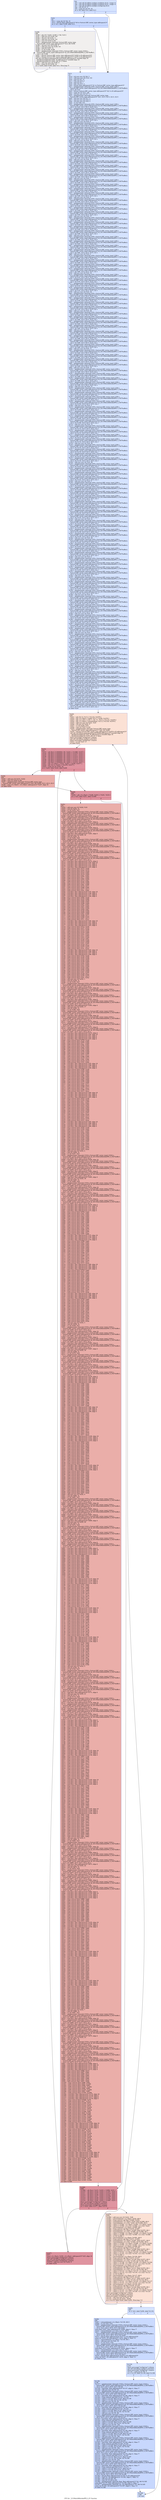 digraph "CFG for '_Z13Match8blockedPfS_S_Pi' function" {
	label="CFG for '_Z13Match8blockedPfS_S_Pi' function";

	Node0x585b8b0 [shape=record,color="#3d50c3ff", style=filled, fillcolor="#a1c0ff70",label="{%4:\l  %5 = tail call i32 @llvm.amdgcn.workitem.id.x(), !range !4\l  %6 = tail call i32 @llvm.amdgcn.workitem.id.y(), !range !4\l  %7 = tail call i32 @llvm.amdgcn.workgroup.id.x()\l  %8 = shl i32 %7, 5\l  %9 = icmp ult i32 %5, 32\l  br i1 %9, label %10, label %13\l|{<s0>T|<s1>F}}"];
	Node0x585b8b0:s0 -> Node0x585b900;
	Node0x585b8b0:s1 -> Node0x585d890;
	Node0x585b900 [shape=record,color="#3d50c3ff", style=filled, fillcolor="#88abfd70",label="{%10:\l10:                                               \l  %11 = icmp ult i32 %6, 32\l  %12 = bitcast float addrspace(1)* %0 to %struct.HIP_vector_type addrspace(1)*\l  br i1 %11, label %189, label %13\l|{<s0>T|<s1>F}}"];
	Node0x585b900:s0 -> Node0x585dad0;
	Node0x585b900:s1 -> Node0x585d890;
	Node0x585d890 [shape=record,color="#3d50c3ff", style=filled, fillcolor="#a1c0ff70",label="{%13:\l13:                                               \l  %14 = shl nuw nsw i32 %6, 5\l  %15 = add nuw nsw i32 %14, %5\l  %16 = and i32 %5, 15\l  %17 = lshr i32 %15, 4\l  %18 = and i32 %5, 7\l  %19 = lshr i32 %15, 3\l  %20 = bitcast float addrspace(1)* %1 to %struct.HIP_vector_type addrspace(1)*\l  %21 = getelementptr inbounds [256 x %struct.HIP_vector_type], [256 x\l... %struct.HIP_vector_type] addrspace(3)* @_ZZ13Match8blockedPfS_S_PiE7buffer2,\l... i32 0, i32 %15\l  %22 = bitcast %struct.HIP_vector_type addrspace(3)* %21 to i8 addrspace(3)*\l  %23 = icmp ult i32 %15, 128\l  %24 = shl nuw nsw i32 %17, 5\l  %25 = getelementptr inbounds %struct.HIP_vector_type,\l... %struct.HIP_vector_type addrspace(3)* %21, i32 0, i32 0, i32 0, i32 0\l  %26 = shl nuw nsw i32 %17, 2\l  %27 = shl nuw nsw i32 %16, 5\l  %28 = shl nuw nsw i32 %16, 5\l  %29 = or i32 %28, 512\l  %30 = getelementptr inbounds [256 x %struct.HIP_vector_type], [256 x\l... %struct.HIP_vector_type] addrspace(3)* @_ZZ13Match8blockedPfS_S_PiE7buffer2,\l... i32 0, i32 %24, i32 0, i32 0, i32 0, i32 0\l  %31 = getelementptr inbounds [256 x %struct.HIP_vector_type], [256 x\l... %struct.HIP_vector_type] addrspace(3)* @_ZZ13Match8blockedPfS_S_PiE7buffer2,\l... i32 0, i32 %24, i32 0, i32 0, i32 0, i32 1\l  %32 = getelementptr inbounds [256 x %struct.HIP_vector_type], [256 x\l... %struct.HIP_vector_type] addrspace(3)* @_ZZ13Match8blockedPfS_S_PiE7buffer2,\l... i32 0, i32 %24, i32 0, i32 0, i32 0, i32 2\l  %33 = getelementptr inbounds [256 x %struct.HIP_vector_type], [256 x\l... %struct.HIP_vector_type] addrspace(3)* @_ZZ13Match8blockedPfS_S_PiE7buffer2,\l... i32 0, i32 %24, i32 0, i32 0, i32 0, i32 3\l  %34 = add nuw nsw i32 %24, 8\l  %35 = getelementptr inbounds [256 x %struct.HIP_vector_type], [256 x\l... %struct.HIP_vector_type] addrspace(3)* @_ZZ13Match8blockedPfS_S_PiE7buffer2,\l... i32 0, i32 %34, i32 0, i32 0, i32 0, i32 0\l  %36 = getelementptr inbounds [256 x %struct.HIP_vector_type], [256 x\l... %struct.HIP_vector_type] addrspace(3)* @_ZZ13Match8blockedPfS_S_PiE7buffer2,\l... i32 0, i32 %34, i32 0, i32 0, i32 0, i32 1\l  %37 = getelementptr inbounds [256 x %struct.HIP_vector_type], [256 x\l... %struct.HIP_vector_type] addrspace(3)* @_ZZ13Match8blockedPfS_S_PiE7buffer2,\l... i32 0, i32 %34, i32 0, i32 0, i32 0, i32 2\l  %38 = getelementptr inbounds [256 x %struct.HIP_vector_type], [256 x\l... %struct.HIP_vector_type] addrspace(3)* @_ZZ13Match8blockedPfS_S_PiE7buffer2,\l... i32 0, i32 %34, i32 0, i32 0, i32 0, i32 3\l  %39 = add nuw nsw i32 %24, 16\l  %40 = getelementptr inbounds [256 x %struct.HIP_vector_type], [256 x\l... %struct.HIP_vector_type] addrspace(3)* @_ZZ13Match8blockedPfS_S_PiE7buffer2,\l... i32 0, i32 %39, i32 0, i32 0, i32 0, i32 0\l  %41 = getelementptr inbounds [256 x %struct.HIP_vector_type], [256 x\l... %struct.HIP_vector_type] addrspace(3)* @_ZZ13Match8blockedPfS_S_PiE7buffer2,\l... i32 0, i32 %39, i32 0, i32 0, i32 0, i32 1\l  %42 = getelementptr inbounds [256 x %struct.HIP_vector_type], [256 x\l... %struct.HIP_vector_type] addrspace(3)* @_ZZ13Match8blockedPfS_S_PiE7buffer2,\l... i32 0, i32 %39, i32 0, i32 0, i32 0, i32 2\l  %43 = getelementptr inbounds [256 x %struct.HIP_vector_type], [256 x\l... %struct.HIP_vector_type] addrspace(3)* @_ZZ13Match8blockedPfS_S_PiE7buffer2,\l... i32 0, i32 %39, i32 0, i32 0, i32 0, i32 3\l  %44 = add nuw nsw i32 %24, 24\l  %45 = getelementptr inbounds [256 x %struct.HIP_vector_type], [256 x\l... %struct.HIP_vector_type] addrspace(3)* @_ZZ13Match8blockedPfS_S_PiE7buffer2,\l... i32 0, i32 %44, i32 0, i32 0, i32 0, i32 0\l  %46 = getelementptr inbounds [256 x %struct.HIP_vector_type], [256 x\l... %struct.HIP_vector_type] addrspace(3)* @_ZZ13Match8blockedPfS_S_PiE7buffer2,\l... i32 0, i32 %44, i32 0, i32 0, i32 0, i32 1\l  %47 = getelementptr inbounds [256 x %struct.HIP_vector_type], [256 x\l... %struct.HIP_vector_type] addrspace(3)* @_ZZ13Match8blockedPfS_S_PiE7buffer2,\l... i32 0, i32 %44, i32 0, i32 0, i32 0, i32 2\l  %48 = getelementptr inbounds [256 x %struct.HIP_vector_type], [256 x\l... %struct.HIP_vector_type] addrspace(3)* @_ZZ13Match8blockedPfS_S_PiE7buffer2,\l... i32 0, i32 %44, i32 0, i32 0, i32 0, i32 3\l  %49 = add nuw nsw i32 %24, 1\l  %50 = getelementptr inbounds [256 x %struct.HIP_vector_type], [256 x\l... %struct.HIP_vector_type] addrspace(3)* @_ZZ13Match8blockedPfS_S_PiE7buffer2,\l... i32 0, i32 %49, i32 0, i32 0, i32 0, i32 0\l  %51 = getelementptr inbounds [256 x %struct.HIP_vector_type], [256 x\l... %struct.HIP_vector_type] addrspace(3)* @_ZZ13Match8blockedPfS_S_PiE7buffer2,\l... i32 0, i32 %49, i32 0, i32 0, i32 0, i32 1\l  %52 = getelementptr inbounds [256 x %struct.HIP_vector_type], [256 x\l... %struct.HIP_vector_type] addrspace(3)* @_ZZ13Match8blockedPfS_S_PiE7buffer2,\l... i32 0, i32 %49, i32 0, i32 0, i32 0, i32 2\l  %53 = getelementptr inbounds [256 x %struct.HIP_vector_type], [256 x\l... %struct.HIP_vector_type] addrspace(3)* @_ZZ13Match8blockedPfS_S_PiE7buffer2,\l... i32 0, i32 %49, i32 0, i32 0, i32 0, i32 3\l  %54 = add nuw nsw i32 %24, 9\l  %55 = getelementptr inbounds [256 x %struct.HIP_vector_type], [256 x\l... %struct.HIP_vector_type] addrspace(3)* @_ZZ13Match8blockedPfS_S_PiE7buffer2,\l... i32 0, i32 %54, i32 0, i32 0, i32 0, i32 0\l  %56 = getelementptr inbounds [256 x %struct.HIP_vector_type], [256 x\l... %struct.HIP_vector_type] addrspace(3)* @_ZZ13Match8blockedPfS_S_PiE7buffer2,\l... i32 0, i32 %54, i32 0, i32 0, i32 0, i32 1\l  %57 = getelementptr inbounds [256 x %struct.HIP_vector_type], [256 x\l... %struct.HIP_vector_type] addrspace(3)* @_ZZ13Match8blockedPfS_S_PiE7buffer2,\l... i32 0, i32 %54, i32 0, i32 0, i32 0, i32 2\l  %58 = getelementptr inbounds [256 x %struct.HIP_vector_type], [256 x\l... %struct.HIP_vector_type] addrspace(3)* @_ZZ13Match8blockedPfS_S_PiE7buffer2,\l... i32 0, i32 %54, i32 0, i32 0, i32 0, i32 3\l  %59 = add nuw nsw i32 %24, 17\l  %60 = getelementptr inbounds [256 x %struct.HIP_vector_type], [256 x\l... %struct.HIP_vector_type] addrspace(3)* @_ZZ13Match8blockedPfS_S_PiE7buffer2,\l... i32 0, i32 %59, i32 0, i32 0, i32 0, i32 0\l  %61 = getelementptr inbounds [256 x %struct.HIP_vector_type], [256 x\l... %struct.HIP_vector_type] addrspace(3)* @_ZZ13Match8blockedPfS_S_PiE7buffer2,\l... i32 0, i32 %59, i32 0, i32 0, i32 0, i32 1\l  %62 = getelementptr inbounds [256 x %struct.HIP_vector_type], [256 x\l... %struct.HIP_vector_type] addrspace(3)* @_ZZ13Match8blockedPfS_S_PiE7buffer2,\l... i32 0, i32 %59, i32 0, i32 0, i32 0, i32 2\l  %63 = getelementptr inbounds [256 x %struct.HIP_vector_type], [256 x\l... %struct.HIP_vector_type] addrspace(3)* @_ZZ13Match8blockedPfS_S_PiE7buffer2,\l... i32 0, i32 %59, i32 0, i32 0, i32 0, i32 3\l  %64 = add nuw nsw i32 %24, 25\l  %65 = getelementptr inbounds [256 x %struct.HIP_vector_type], [256 x\l... %struct.HIP_vector_type] addrspace(3)* @_ZZ13Match8blockedPfS_S_PiE7buffer2,\l... i32 0, i32 %64, i32 0, i32 0, i32 0, i32 0\l  %66 = getelementptr inbounds [256 x %struct.HIP_vector_type], [256 x\l... %struct.HIP_vector_type] addrspace(3)* @_ZZ13Match8blockedPfS_S_PiE7buffer2,\l... i32 0, i32 %64, i32 0, i32 0, i32 0, i32 1\l  %67 = getelementptr inbounds [256 x %struct.HIP_vector_type], [256 x\l... %struct.HIP_vector_type] addrspace(3)* @_ZZ13Match8blockedPfS_S_PiE7buffer2,\l... i32 0, i32 %64, i32 0, i32 0, i32 0, i32 2\l  %68 = getelementptr inbounds [256 x %struct.HIP_vector_type], [256 x\l... %struct.HIP_vector_type] addrspace(3)* @_ZZ13Match8blockedPfS_S_PiE7buffer2,\l... i32 0, i32 %64, i32 0, i32 0, i32 0, i32 3\l  %69 = add nuw nsw i32 %24, 2\l  %70 = getelementptr inbounds [256 x %struct.HIP_vector_type], [256 x\l... %struct.HIP_vector_type] addrspace(3)* @_ZZ13Match8blockedPfS_S_PiE7buffer2,\l... i32 0, i32 %69, i32 0, i32 0, i32 0, i32 0\l  %71 = getelementptr inbounds [256 x %struct.HIP_vector_type], [256 x\l... %struct.HIP_vector_type] addrspace(3)* @_ZZ13Match8blockedPfS_S_PiE7buffer2,\l... i32 0, i32 %69, i32 0, i32 0, i32 0, i32 1\l  %72 = getelementptr inbounds [256 x %struct.HIP_vector_type], [256 x\l... %struct.HIP_vector_type] addrspace(3)* @_ZZ13Match8blockedPfS_S_PiE7buffer2,\l... i32 0, i32 %69, i32 0, i32 0, i32 0, i32 2\l  %73 = getelementptr inbounds [256 x %struct.HIP_vector_type], [256 x\l... %struct.HIP_vector_type] addrspace(3)* @_ZZ13Match8blockedPfS_S_PiE7buffer2,\l... i32 0, i32 %69, i32 0, i32 0, i32 0, i32 3\l  %74 = add nuw nsw i32 %24, 10\l  %75 = getelementptr inbounds [256 x %struct.HIP_vector_type], [256 x\l... %struct.HIP_vector_type] addrspace(3)* @_ZZ13Match8blockedPfS_S_PiE7buffer2,\l... i32 0, i32 %74, i32 0, i32 0, i32 0, i32 0\l  %76 = getelementptr inbounds [256 x %struct.HIP_vector_type], [256 x\l... %struct.HIP_vector_type] addrspace(3)* @_ZZ13Match8blockedPfS_S_PiE7buffer2,\l... i32 0, i32 %74, i32 0, i32 0, i32 0, i32 1\l  %77 = getelementptr inbounds [256 x %struct.HIP_vector_type], [256 x\l... %struct.HIP_vector_type] addrspace(3)* @_ZZ13Match8blockedPfS_S_PiE7buffer2,\l... i32 0, i32 %74, i32 0, i32 0, i32 0, i32 2\l  %78 = getelementptr inbounds [256 x %struct.HIP_vector_type], [256 x\l... %struct.HIP_vector_type] addrspace(3)* @_ZZ13Match8blockedPfS_S_PiE7buffer2,\l... i32 0, i32 %74, i32 0, i32 0, i32 0, i32 3\l  %79 = add nuw nsw i32 %24, 18\l  %80 = getelementptr inbounds [256 x %struct.HIP_vector_type], [256 x\l... %struct.HIP_vector_type] addrspace(3)* @_ZZ13Match8blockedPfS_S_PiE7buffer2,\l... i32 0, i32 %79, i32 0, i32 0, i32 0, i32 0\l  %81 = getelementptr inbounds [256 x %struct.HIP_vector_type], [256 x\l... %struct.HIP_vector_type] addrspace(3)* @_ZZ13Match8blockedPfS_S_PiE7buffer2,\l... i32 0, i32 %79, i32 0, i32 0, i32 0, i32 1\l  %82 = getelementptr inbounds [256 x %struct.HIP_vector_type], [256 x\l... %struct.HIP_vector_type] addrspace(3)* @_ZZ13Match8blockedPfS_S_PiE7buffer2,\l... i32 0, i32 %79, i32 0, i32 0, i32 0, i32 2\l  %83 = getelementptr inbounds [256 x %struct.HIP_vector_type], [256 x\l... %struct.HIP_vector_type] addrspace(3)* @_ZZ13Match8blockedPfS_S_PiE7buffer2,\l... i32 0, i32 %79, i32 0, i32 0, i32 0, i32 3\l  %84 = add nuw nsw i32 %24, 26\l  %85 = getelementptr inbounds [256 x %struct.HIP_vector_type], [256 x\l... %struct.HIP_vector_type] addrspace(3)* @_ZZ13Match8blockedPfS_S_PiE7buffer2,\l... i32 0, i32 %84, i32 0, i32 0, i32 0, i32 0\l  %86 = getelementptr inbounds [256 x %struct.HIP_vector_type], [256 x\l... %struct.HIP_vector_type] addrspace(3)* @_ZZ13Match8blockedPfS_S_PiE7buffer2,\l... i32 0, i32 %84, i32 0, i32 0, i32 0, i32 1\l  %87 = getelementptr inbounds [256 x %struct.HIP_vector_type], [256 x\l... %struct.HIP_vector_type] addrspace(3)* @_ZZ13Match8blockedPfS_S_PiE7buffer2,\l... i32 0, i32 %84, i32 0, i32 0, i32 0, i32 2\l  %88 = getelementptr inbounds [256 x %struct.HIP_vector_type], [256 x\l... %struct.HIP_vector_type] addrspace(3)* @_ZZ13Match8blockedPfS_S_PiE7buffer2,\l... i32 0, i32 %84, i32 0, i32 0, i32 0, i32 3\l  %89 = add nuw nsw i32 %24, 3\l  %90 = getelementptr inbounds [256 x %struct.HIP_vector_type], [256 x\l... %struct.HIP_vector_type] addrspace(3)* @_ZZ13Match8blockedPfS_S_PiE7buffer2,\l... i32 0, i32 %89, i32 0, i32 0, i32 0, i32 0\l  %91 = getelementptr inbounds [256 x %struct.HIP_vector_type], [256 x\l... %struct.HIP_vector_type] addrspace(3)* @_ZZ13Match8blockedPfS_S_PiE7buffer2,\l... i32 0, i32 %89, i32 0, i32 0, i32 0, i32 1\l  %92 = getelementptr inbounds [256 x %struct.HIP_vector_type], [256 x\l... %struct.HIP_vector_type] addrspace(3)* @_ZZ13Match8blockedPfS_S_PiE7buffer2,\l... i32 0, i32 %89, i32 0, i32 0, i32 0, i32 2\l  %93 = getelementptr inbounds [256 x %struct.HIP_vector_type], [256 x\l... %struct.HIP_vector_type] addrspace(3)* @_ZZ13Match8blockedPfS_S_PiE7buffer2,\l... i32 0, i32 %89, i32 0, i32 0, i32 0, i32 3\l  %94 = add nuw nsw i32 %24, 11\l  %95 = getelementptr inbounds [256 x %struct.HIP_vector_type], [256 x\l... %struct.HIP_vector_type] addrspace(3)* @_ZZ13Match8blockedPfS_S_PiE7buffer2,\l... i32 0, i32 %94, i32 0, i32 0, i32 0, i32 0\l  %96 = getelementptr inbounds [256 x %struct.HIP_vector_type], [256 x\l... %struct.HIP_vector_type] addrspace(3)* @_ZZ13Match8blockedPfS_S_PiE7buffer2,\l... i32 0, i32 %94, i32 0, i32 0, i32 0, i32 1\l  %97 = getelementptr inbounds [256 x %struct.HIP_vector_type], [256 x\l... %struct.HIP_vector_type] addrspace(3)* @_ZZ13Match8blockedPfS_S_PiE7buffer2,\l... i32 0, i32 %94, i32 0, i32 0, i32 0, i32 2\l  %98 = getelementptr inbounds [256 x %struct.HIP_vector_type], [256 x\l... %struct.HIP_vector_type] addrspace(3)* @_ZZ13Match8blockedPfS_S_PiE7buffer2,\l... i32 0, i32 %94, i32 0, i32 0, i32 0, i32 3\l  %99 = add nuw nsw i32 %24, 19\l  %100 = getelementptr inbounds [256 x %struct.HIP_vector_type], [256 x\l... %struct.HIP_vector_type] addrspace(3)* @_ZZ13Match8blockedPfS_S_PiE7buffer2,\l... i32 0, i32 %99, i32 0, i32 0, i32 0, i32 0\l  %101 = getelementptr inbounds [256 x %struct.HIP_vector_type], [256 x\l... %struct.HIP_vector_type] addrspace(3)* @_ZZ13Match8blockedPfS_S_PiE7buffer2,\l... i32 0, i32 %99, i32 0, i32 0, i32 0, i32 1\l  %102 = getelementptr inbounds [256 x %struct.HIP_vector_type], [256 x\l... %struct.HIP_vector_type] addrspace(3)* @_ZZ13Match8blockedPfS_S_PiE7buffer2,\l... i32 0, i32 %99, i32 0, i32 0, i32 0, i32 2\l  %103 = getelementptr inbounds [256 x %struct.HIP_vector_type], [256 x\l... %struct.HIP_vector_type] addrspace(3)* @_ZZ13Match8blockedPfS_S_PiE7buffer2,\l... i32 0, i32 %99, i32 0, i32 0, i32 0, i32 3\l  %104 = add nuw nsw i32 %24, 27\l  %105 = getelementptr inbounds [256 x %struct.HIP_vector_type], [256 x\l... %struct.HIP_vector_type] addrspace(3)* @_ZZ13Match8blockedPfS_S_PiE7buffer2,\l... i32 0, i32 %104, i32 0, i32 0, i32 0, i32 0\l  %106 = getelementptr inbounds [256 x %struct.HIP_vector_type], [256 x\l... %struct.HIP_vector_type] addrspace(3)* @_ZZ13Match8blockedPfS_S_PiE7buffer2,\l... i32 0, i32 %104, i32 0, i32 0, i32 0, i32 1\l  %107 = getelementptr inbounds [256 x %struct.HIP_vector_type], [256 x\l... %struct.HIP_vector_type] addrspace(3)* @_ZZ13Match8blockedPfS_S_PiE7buffer2,\l... i32 0, i32 %104, i32 0, i32 0, i32 0, i32 2\l  %108 = getelementptr inbounds [256 x %struct.HIP_vector_type], [256 x\l... %struct.HIP_vector_type] addrspace(3)* @_ZZ13Match8blockedPfS_S_PiE7buffer2,\l... i32 0, i32 %104, i32 0, i32 0, i32 0, i32 3\l  %109 = add nuw nsw i32 %24, 4\l  %110 = getelementptr inbounds [256 x %struct.HIP_vector_type], [256 x\l... %struct.HIP_vector_type] addrspace(3)* @_ZZ13Match8blockedPfS_S_PiE7buffer2,\l... i32 0, i32 %109, i32 0, i32 0, i32 0, i32 0\l  %111 = getelementptr inbounds [256 x %struct.HIP_vector_type], [256 x\l... %struct.HIP_vector_type] addrspace(3)* @_ZZ13Match8blockedPfS_S_PiE7buffer2,\l... i32 0, i32 %109, i32 0, i32 0, i32 0, i32 1\l  %112 = getelementptr inbounds [256 x %struct.HIP_vector_type], [256 x\l... %struct.HIP_vector_type] addrspace(3)* @_ZZ13Match8blockedPfS_S_PiE7buffer2,\l... i32 0, i32 %109, i32 0, i32 0, i32 0, i32 2\l  %113 = getelementptr inbounds [256 x %struct.HIP_vector_type], [256 x\l... %struct.HIP_vector_type] addrspace(3)* @_ZZ13Match8blockedPfS_S_PiE7buffer2,\l... i32 0, i32 %109, i32 0, i32 0, i32 0, i32 3\l  %114 = add nuw nsw i32 %24, 12\l  %115 = getelementptr inbounds [256 x %struct.HIP_vector_type], [256 x\l... %struct.HIP_vector_type] addrspace(3)* @_ZZ13Match8blockedPfS_S_PiE7buffer2,\l... i32 0, i32 %114, i32 0, i32 0, i32 0, i32 0\l  %116 = getelementptr inbounds [256 x %struct.HIP_vector_type], [256 x\l... %struct.HIP_vector_type] addrspace(3)* @_ZZ13Match8blockedPfS_S_PiE7buffer2,\l... i32 0, i32 %114, i32 0, i32 0, i32 0, i32 1\l  %117 = getelementptr inbounds [256 x %struct.HIP_vector_type], [256 x\l... %struct.HIP_vector_type] addrspace(3)* @_ZZ13Match8blockedPfS_S_PiE7buffer2,\l... i32 0, i32 %114, i32 0, i32 0, i32 0, i32 2\l  %118 = getelementptr inbounds [256 x %struct.HIP_vector_type], [256 x\l... %struct.HIP_vector_type] addrspace(3)* @_ZZ13Match8blockedPfS_S_PiE7buffer2,\l... i32 0, i32 %114, i32 0, i32 0, i32 0, i32 3\l  %119 = add nuw nsw i32 %24, 20\l  %120 = getelementptr inbounds [256 x %struct.HIP_vector_type], [256 x\l... %struct.HIP_vector_type] addrspace(3)* @_ZZ13Match8blockedPfS_S_PiE7buffer2,\l... i32 0, i32 %119, i32 0, i32 0, i32 0, i32 0\l  %121 = getelementptr inbounds [256 x %struct.HIP_vector_type], [256 x\l... %struct.HIP_vector_type] addrspace(3)* @_ZZ13Match8blockedPfS_S_PiE7buffer2,\l... i32 0, i32 %119, i32 0, i32 0, i32 0, i32 1\l  %122 = getelementptr inbounds [256 x %struct.HIP_vector_type], [256 x\l... %struct.HIP_vector_type] addrspace(3)* @_ZZ13Match8blockedPfS_S_PiE7buffer2,\l... i32 0, i32 %119, i32 0, i32 0, i32 0, i32 2\l  %123 = getelementptr inbounds [256 x %struct.HIP_vector_type], [256 x\l... %struct.HIP_vector_type] addrspace(3)* @_ZZ13Match8blockedPfS_S_PiE7buffer2,\l... i32 0, i32 %119, i32 0, i32 0, i32 0, i32 3\l  %124 = add nuw nsw i32 %24, 28\l  %125 = getelementptr inbounds [256 x %struct.HIP_vector_type], [256 x\l... %struct.HIP_vector_type] addrspace(3)* @_ZZ13Match8blockedPfS_S_PiE7buffer2,\l... i32 0, i32 %124, i32 0, i32 0, i32 0, i32 0\l  %126 = getelementptr inbounds [256 x %struct.HIP_vector_type], [256 x\l... %struct.HIP_vector_type] addrspace(3)* @_ZZ13Match8blockedPfS_S_PiE7buffer2,\l... i32 0, i32 %124, i32 0, i32 0, i32 0, i32 1\l  %127 = getelementptr inbounds [256 x %struct.HIP_vector_type], [256 x\l... %struct.HIP_vector_type] addrspace(3)* @_ZZ13Match8blockedPfS_S_PiE7buffer2,\l... i32 0, i32 %124, i32 0, i32 0, i32 0, i32 2\l  %128 = getelementptr inbounds [256 x %struct.HIP_vector_type], [256 x\l... %struct.HIP_vector_type] addrspace(3)* @_ZZ13Match8blockedPfS_S_PiE7buffer2,\l... i32 0, i32 %124, i32 0, i32 0, i32 0, i32 3\l  %129 = add nuw nsw i32 %24, 5\l  %130 = getelementptr inbounds [256 x %struct.HIP_vector_type], [256 x\l... %struct.HIP_vector_type] addrspace(3)* @_ZZ13Match8blockedPfS_S_PiE7buffer2,\l... i32 0, i32 %129, i32 0, i32 0, i32 0, i32 0\l  %131 = getelementptr inbounds [256 x %struct.HIP_vector_type], [256 x\l... %struct.HIP_vector_type] addrspace(3)* @_ZZ13Match8blockedPfS_S_PiE7buffer2,\l... i32 0, i32 %129, i32 0, i32 0, i32 0, i32 1\l  %132 = getelementptr inbounds [256 x %struct.HIP_vector_type], [256 x\l... %struct.HIP_vector_type] addrspace(3)* @_ZZ13Match8blockedPfS_S_PiE7buffer2,\l... i32 0, i32 %129, i32 0, i32 0, i32 0, i32 2\l  %133 = getelementptr inbounds [256 x %struct.HIP_vector_type], [256 x\l... %struct.HIP_vector_type] addrspace(3)* @_ZZ13Match8blockedPfS_S_PiE7buffer2,\l... i32 0, i32 %129, i32 0, i32 0, i32 0, i32 3\l  %134 = add nuw nsw i32 %24, 13\l  %135 = getelementptr inbounds [256 x %struct.HIP_vector_type], [256 x\l... %struct.HIP_vector_type] addrspace(3)* @_ZZ13Match8blockedPfS_S_PiE7buffer2,\l... i32 0, i32 %134, i32 0, i32 0, i32 0, i32 0\l  %136 = getelementptr inbounds [256 x %struct.HIP_vector_type], [256 x\l... %struct.HIP_vector_type] addrspace(3)* @_ZZ13Match8blockedPfS_S_PiE7buffer2,\l... i32 0, i32 %134, i32 0, i32 0, i32 0, i32 1\l  %137 = getelementptr inbounds [256 x %struct.HIP_vector_type], [256 x\l... %struct.HIP_vector_type] addrspace(3)* @_ZZ13Match8blockedPfS_S_PiE7buffer2,\l... i32 0, i32 %134, i32 0, i32 0, i32 0, i32 2\l  %138 = getelementptr inbounds [256 x %struct.HIP_vector_type], [256 x\l... %struct.HIP_vector_type] addrspace(3)* @_ZZ13Match8blockedPfS_S_PiE7buffer2,\l... i32 0, i32 %134, i32 0, i32 0, i32 0, i32 3\l  %139 = add nuw nsw i32 %24, 21\l  %140 = getelementptr inbounds [256 x %struct.HIP_vector_type], [256 x\l... %struct.HIP_vector_type] addrspace(3)* @_ZZ13Match8blockedPfS_S_PiE7buffer2,\l... i32 0, i32 %139, i32 0, i32 0, i32 0, i32 0\l  %141 = getelementptr inbounds [256 x %struct.HIP_vector_type], [256 x\l... %struct.HIP_vector_type] addrspace(3)* @_ZZ13Match8blockedPfS_S_PiE7buffer2,\l... i32 0, i32 %139, i32 0, i32 0, i32 0, i32 1\l  %142 = getelementptr inbounds [256 x %struct.HIP_vector_type], [256 x\l... %struct.HIP_vector_type] addrspace(3)* @_ZZ13Match8blockedPfS_S_PiE7buffer2,\l... i32 0, i32 %139, i32 0, i32 0, i32 0, i32 2\l  %143 = getelementptr inbounds [256 x %struct.HIP_vector_type], [256 x\l... %struct.HIP_vector_type] addrspace(3)* @_ZZ13Match8blockedPfS_S_PiE7buffer2,\l... i32 0, i32 %139, i32 0, i32 0, i32 0, i32 3\l  %144 = add nuw nsw i32 %24, 29\l  %145 = getelementptr inbounds [256 x %struct.HIP_vector_type], [256 x\l... %struct.HIP_vector_type] addrspace(3)* @_ZZ13Match8blockedPfS_S_PiE7buffer2,\l... i32 0, i32 %144, i32 0, i32 0, i32 0, i32 0\l  %146 = getelementptr inbounds [256 x %struct.HIP_vector_type], [256 x\l... %struct.HIP_vector_type] addrspace(3)* @_ZZ13Match8blockedPfS_S_PiE7buffer2,\l... i32 0, i32 %144, i32 0, i32 0, i32 0, i32 1\l  %147 = getelementptr inbounds [256 x %struct.HIP_vector_type], [256 x\l... %struct.HIP_vector_type] addrspace(3)* @_ZZ13Match8blockedPfS_S_PiE7buffer2,\l... i32 0, i32 %144, i32 0, i32 0, i32 0, i32 2\l  %148 = getelementptr inbounds [256 x %struct.HIP_vector_type], [256 x\l... %struct.HIP_vector_type] addrspace(3)* @_ZZ13Match8blockedPfS_S_PiE7buffer2,\l... i32 0, i32 %144, i32 0, i32 0, i32 0, i32 3\l  %149 = add nuw nsw i32 %24, 6\l  %150 = getelementptr inbounds [256 x %struct.HIP_vector_type], [256 x\l... %struct.HIP_vector_type] addrspace(3)* @_ZZ13Match8blockedPfS_S_PiE7buffer2,\l... i32 0, i32 %149, i32 0, i32 0, i32 0, i32 0\l  %151 = getelementptr inbounds [256 x %struct.HIP_vector_type], [256 x\l... %struct.HIP_vector_type] addrspace(3)* @_ZZ13Match8blockedPfS_S_PiE7buffer2,\l... i32 0, i32 %149, i32 0, i32 0, i32 0, i32 1\l  %152 = getelementptr inbounds [256 x %struct.HIP_vector_type], [256 x\l... %struct.HIP_vector_type] addrspace(3)* @_ZZ13Match8blockedPfS_S_PiE7buffer2,\l... i32 0, i32 %149, i32 0, i32 0, i32 0, i32 2\l  %153 = getelementptr inbounds [256 x %struct.HIP_vector_type], [256 x\l... %struct.HIP_vector_type] addrspace(3)* @_ZZ13Match8blockedPfS_S_PiE7buffer2,\l... i32 0, i32 %149, i32 0, i32 0, i32 0, i32 3\l  %154 = add nuw nsw i32 %24, 14\l  %155 = getelementptr inbounds [256 x %struct.HIP_vector_type], [256 x\l... %struct.HIP_vector_type] addrspace(3)* @_ZZ13Match8blockedPfS_S_PiE7buffer2,\l... i32 0, i32 %154, i32 0, i32 0, i32 0, i32 0\l  %156 = getelementptr inbounds [256 x %struct.HIP_vector_type], [256 x\l... %struct.HIP_vector_type] addrspace(3)* @_ZZ13Match8blockedPfS_S_PiE7buffer2,\l... i32 0, i32 %154, i32 0, i32 0, i32 0, i32 1\l  %157 = getelementptr inbounds [256 x %struct.HIP_vector_type], [256 x\l... %struct.HIP_vector_type] addrspace(3)* @_ZZ13Match8blockedPfS_S_PiE7buffer2,\l... i32 0, i32 %154, i32 0, i32 0, i32 0, i32 2\l  %158 = getelementptr inbounds [256 x %struct.HIP_vector_type], [256 x\l... %struct.HIP_vector_type] addrspace(3)* @_ZZ13Match8blockedPfS_S_PiE7buffer2,\l... i32 0, i32 %154, i32 0, i32 0, i32 0, i32 3\l  %159 = add nuw nsw i32 %24, 22\l  %160 = getelementptr inbounds [256 x %struct.HIP_vector_type], [256 x\l... %struct.HIP_vector_type] addrspace(3)* @_ZZ13Match8blockedPfS_S_PiE7buffer2,\l... i32 0, i32 %159, i32 0, i32 0, i32 0, i32 0\l  %161 = getelementptr inbounds [256 x %struct.HIP_vector_type], [256 x\l... %struct.HIP_vector_type] addrspace(3)* @_ZZ13Match8blockedPfS_S_PiE7buffer2,\l... i32 0, i32 %159, i32 0, i32 0, i32 0, i32 1\l  %162 = getelementptr inbounds [256 x %struct.HIP_vector_type], [256 x\l... %struct.HIP_vector_type] addrspace(3)* @_ZZ13Match8blockedPfS_S_PiE7buffer2,\l... i32 0, i32 %159, i32 0, i32 0, i32 0, i32 2\l  %163 = getelementptr inbounds [256 x %struct.HIP_vector_type], [256 x\l... %struct.HIP_vector_type] addrspace(3)* @_ZZ13Match8blockedPfS_S_PiE7buffer2,\l... i32 0, i32 %159, i32 0, i32 0, i32 0, i32 3\l  %164 = add nuw nsw i32 %24, 30\l  %165 = getelementptr inbounds [256 x %struct.HIP_vector_type], [256 x\l... %struct.HIP_vector_type] addrspace(3)* @_ZZ13Match8blockedPfS_S_PiE7buffer2,\l... i32 0, i32 %164, i32 0, i32 0, i32 0, i32 0\l  %166 = getelementptr inbounds [256 x %struct.HIP_vector_type], [256 x\l... %struct.HIP_vector_type] addrspace(3)* @_ZZ13Match8blockedPfS_S_PiE7buffer2,\l... i32 0, i32 %164, i32 0, i32 0, i32 0, i32 1\l  %167 = getelementptr inbounds [256 x %struct.HIP_vector_type], [256 x\l... %struct.HIP_vector_type] addrspace(3)* @_ZZ13Match8blockedPfS_S_PiE7buffer2,\l... i32 0, i32 %164, i32 0, i32 0, i32 0, i32 2\l  %168 = getelementptr inbounds [256 x %struct.HIP_vector_type], [256 x\l... %struct.HIP_vector_type] addrspace(3)* @_ZZ13Match8blockedPfS_S_PiE7buffer2,\l... i32 0, i32 %164, i32 0, i32 0, i32 0, i32 3\l  %169 = add nuw nsw i32 %24, 7\l  %170 = getelementptr inbounds [256 x %struct.HIP_vector_type], [256 x\l... %struct.HIP_vector_type] addrspace(3)* @_ZZ13Match8blockedPfS_S_PiE7buffer2,\l... i32 0, i32 %169, i32 0, i32 0, i32 0, i32 0\l  %171 = getelementptr inbounds [256 x %struct.HIP_vector_type], [256 x\l... %struct.HIP_vector_type] addrspace(3)* @_ZZ13Match8blockedPfS_S_PiE7buffer2,\l... i32 0, i32 %169, i32 0, i32 0, i32 0, i32 1\l  %172 = getelementptr inbounds [256 x %struct.HIP_vector_type], [256 x\l... %struct.HIP_vector_type] addrspace(3)* @_ZZ13Match8blockedPfS_S_PiE7buffer2,\l... i32 0, i32 %169, i32 0, i32 0, i32 0, i32 2\l  %173 = getelementptr inbounds [256 x %struct.HIP_vector_type], [256 x\l... %struct.HIP_vector_type] addrspace(3)* @_ZZ13Match8blockedPfS_S_PiE7buffer2,\l... i32 0, i32 %169, i32 0, i32 0, i32 0, i32 3\l  %174 = add nuw nsw i32 %24, 15\l  %175 = getelementptr inbounds [256 x %struct.HIP_vector_type], [256 x\l... %struct.HIP_vector_type] addrspace(3)* @_ZZ13Match8blockedPfS_S_PiE7buffer2,\l... i32 0, i32 %174, i32 0, i32 0, i32 0, i32 0\l  %176 = getelementptr inbounds [256 x %struct.HIP_vector_type], [256 x\l... %struct.HIP_vector_type] addrspace(3)* @_ZZ13Match8blockedPfS_S_PiE7buffer2,\l... i32 0, i32 %174, i32 0, i32 0, i32 0, i32 1\l  %177 = getelementptr inbounds [256 x %struct.HIP_vector_type], [256 x\l... %struct.HIP_vector_type] addrspace(3)* @_ZZ13Match8blockedPfS_S_PiE7buffer2,\l... i32 0, i32 %174, i32 0, i32 0, i32 0, i32 2\l  %178 = getelementptr inbounds [256 x %struct.HIP_vector_type], [256 x\l... %struct.HIP_vector_type] addrspace(3)* @_ZZ13Match8blockedPfS_S_PiE7buffer2,\l... i32 0, i32 %174, i32 0, i32 0, i32 0, i32 3\l  %179 = add nuw nsw i32 %24, 23\l  %180 = getelementptr inbounds [256 x %struct.HIP_vector_type], [256 x\l... %struct.HIP_vector_type] addrspace(3)* @_ZZ13Match8blockedPfS_S_PiE7buffer2,\l... i32 0, i32 %179, i32 0, i32 0, i32 0, i32 0\l  %181 = getelementptr inbounds [256 x %struct.HIP_vector_type], [256 x\l... %struct.HIP_vector_type] addrspace(3)* @_ZZ13Match8blockedPfS_S_PiE7buffer2,\l... i32 0, i32 %179, i32 0, i32 0, i32 0, i32 1\l  %182 = getelementptr inbounds [256 x %struct.HIP_vector_type], [256 x\l... %struct.HIP_vector_type] addrspace(3)* @_ZZ13Match8blockedPfS_S_PiE7buffer2,\l... i32 0, i32 %179, i32 0, i32 0, i32 0, i32 2\l  %183 = getelementptr inbounds [256 x %struct.HIP_vector_type], [256 x\l... %struct.HIP_vector_type] addrspace(3)* @_ZZ13Match8blockedPfS_S_PiE7buffer2,\l... i32 0, i32 %179, i32 0, i32 0, i32 0, i32 3\l  %184 = add nuw nsw i32 %24, 31\l  %185 = getelementptr inbounds [256 x %struct.HIP_vector_type], [256 x\l... %struct.HIP_vector_type] addrspace(3)* @_ZZ13Match8blockedPfS_S_PiE7buffer2,\l... i32 0, i32 %184, i32 0, i32 0, i32 0, i32 0\l  %186 = getelementptr inbounds [256 x %struct.HIP_vector_type], [256 x\l... %struct.HIP_vector_type] addrspace(3)* @_ZZ13Match8blockedPfS_S_PiE7buffer2,\l... i32 0, i32 %184, i32 0, i32 0, i32 0, i32 1\l  %187 = getelementptr inbounds [256 x %struct.HIP_vector_type], [256 x\l... %struct.HIP_vector_type] addrspace(3)* @_ZZ13Match8blockedPfS_S_PiE7buffer2,\l... i32 0, i32 %184, i32 0, i32 0, i32 0, i32 2\l  %188 = getelementptr inbounds [256 x %struct.HIP_vector_type], [256 x\l... %struct.HIP_vector_type] addrspace(3)* @_ZZ13Match8blockedPfS_S_PiE7buffer2,\l... i32 0, i32 %184, i32 0, i32 0, i32 0, i32 3\l  br label %220\l}"];
	Node0x585d890 -> Node0x585e170;
	Node0x585dad0 [shape=record,color="#3d50c3ff", style=filled, fillcolor="#e0dbd870",label="{%189:\l189:                                              \l  %190 = phi i32 [ %203, %189 ], [ %6, %10 ]\l  %191 = add nsw i32 %190, %8\l  %192 = shl nsw i32 %191, 5\l  %193 = add nsw i32 %192, %5\l  %194 = sext i32 %193 to i64\l  %195 = getelementptr inbounds %struct.HIP_vector_type,\l... %struct.HIP_vector_type addrspace(1)* %12, i64 %194\l  %196 = shl nuw nsw i32 %190, 5\l  %197 = add nuw nsw i32 %190, %5\l  %198 = and i32 %197, 31\l  %199 = or i32 %198, %196\l  %200 = getelementptr inbounds [1024 x %struct.HIP_vector_type], [1024 x\l... %struct.HIP_vector_type] addrspace(3)* @_ZZ13Match8blockedPfS_S_PiE7buffer1,\l... i32 0, i32 %199\l  %201 = bitcast %struct.HIP_vector_type addrspace(3)* %200 to i8 addrspace(3)*\l  %202 = bitcast %struct.HIP_vector_type addrspace(1)* %195 to i8 addrspace(1)*\l  tail call void @llvm.memcpy.p3i8.p1i8.i64(i8 addrspace(3)* noundef align 16\l... dereferenceable(16) %201, i8 addrspace(1)* noundef align 16\l... dereferenceable(16) %202, i64 16, i1 false)\l  %203 = add nuw nsw i32 %190, 8\l  %204 = icmp ult i32 %190, 24\l  br i1 %204, label %189, label %13, !llvm.loop !5\l|{<s0>T|<s1>F}}"];
	Node0x585dad0:s0 -> Node0x585dad0;
	Node0x585dad0:s1 -> Node0x585d890;
	Node0x586b340 [shape=record,color="#3d50c3ff", style=filled, fillcolor="#a1c0ff70",label="{%205:\l205:                                              \l  br i1 %23, label %206, label %1134\l|{<s0>T|<s1>F}}"];
	Node0x586b340:s0 -> Node0x586b3d0;
	Node0x586b340:s1 -> Node0x586b420;
	Node0x586b3d0 [shape=record,color="#3d50c3ff", style=filled, fillcolor="#88abfd70",label="{%206:\l206:                                              \l  %207 = extractelement \<2 x float\> %1130, i64 0\l  %208 = or i32 %24, %16\l  %209 = getelementptr inbounds [1024 x %struct.HIP_vector_type], [1024 x\l... %struct.HIP_vector_type] addrspace(3)* @_ZZ13Match8blockedPfS_S_PiE7buffer1,\l... i32 0, i32 0, i32 0, i32 0, i32 0, i32 %208\l  store float %207, float addrspace(3)* %209, align 4, !tbaa !7\l  %210 = extractelement \<2 x i32\> %1131, i64 0\l  %211 = getelementptr inbounds [1024 x %struct.HIP_vector_type], [1024 x\l... %struct.HIP_vector_type] addrspace(3)* @_ZZ13Match8blockedPfS_S_PiE7buffer1,\l... i32 0, i32 64, i32 0, i32 0, i32 0, i32 %208\l  %212 = bitcast float addrspace(3)* %211 to i32 addrspace(3)*\l  store i32 %210, i32 addrspace(3)* %212, align 4, !tbaa !11\l  %213 = extractelement \<2 x float\> %1130, i64 1\l  %214 = add nuw nsw i32 %24, 16\l  %215 = or i32 %214, %16\l  %216 = getelementptr inbounds [1024 x %struct.HIP_vector_type], [1024 x\l... %struct.HIP_vector_type] addrspace(3)* @_ZZ13Match8blockedPfS_S_PiE7buffer1,\l... i32 0, i32 0, i32 0, i32 0, i32 0, i32 %215\l  store float %213, float addrspace(3)* %216, align 4, !tbaa !7\l  %217 = extractelement \<2 x i32\> %1131, i64 1\l  %218 = getelementptr inbounds [1024 x %struct.HIP_vector_type], [1024 x\l... %struct.HIP_vector_type] addrspace(3)* @_ZZ13Match8blockedPfS_S_PiE7buffer1,\l... i32 0, i32 64, i32 0, i32 0, i32 0, i32 %215\l  %219 = bitcast float addrspace(3)* %218 to i32 addrspace(3)*\l  store i32 %217, i32 addrspace(3)* %219, align 4, !tbaa !11\l  br label %1134\l}"];
	Node0x586b3d0 -> Node0x586b420;
	Node0x585e170 [shape=record,color="#3d50c3ff", style=filled, fillcolor="#f7bca170",label="{%220:\l220:                                              \l  %221 = phi i32 [ 0, %13 ], [ %1132, %1079 ]\l  %222 = phi \<4 x float\> [ undef, %13 ], [ %250, %1079 ]\l  %223 = phi \<2 x i32\> [ \<i32 -1, i32 -1\>, %13 ], [ %1131, %1079 ]\l  %224 = phi \<2 x float\> [ zeroinitializer, %13 ], [ %1130, %1079 ]\l  %225 = add nuw nsw i32 %221, %19\l  %226 = shl nsw i32 %225, 5\l  %227 = or i32 %226, %18\l  %228 = zext i32 %227 to i64\l  %229 = getelementptr inbounds %struct.HIP_vector_type,\l... %struct.HIP_vector_type addrspace(1)* %20, i64 %228\l  %230 = bitcast %struct.HIP_vector_type addrspace(1)* %229 to i8 addrspace(1)*\l  tail call void @llvm.memcpy.p3i8.p1i8.i64(i8 addrspace(3)* noundef align 16\l... dereferenceable(16) %22, i8 addrspace(1)* noundef align 16\l... dereferenceable(16) %230, i64 16, i1 false)\l  fence syncscope(\"workgroup\") release\l  tail call void @llvm.amdgcn.s.barrier()\l  fence syncscope(\"workgroup\") acquire\l  %231 = or i32 %227, 8\l  br label %232\l}"];
	Node0x585e170 -> Node0x586e350;
	Node0x586e350 [shape=record,color="#b70d28ff", style=filled, fillcolor="#b70d2870",label="{%232:\l232:                                              \l  %233 = phi float [ 0.000000e+00, %220 ], [ %1069, %1077 ]\l  %234 = phi float [ 0.000000e+00, %220 ], [ %1070, %1077 ]\l  %235 = phi float [ 0.000000e+00, %220 ], [ %1071, %1077 ]\l  %236 = phi float [ 0.000000e+00, %220 ], [ %1072, %1077 ]\l  %237 = phi float [ 0.000000e+00, %220 ], [ %1073, %1077 ]\l  %238 = phi float [ 0.000000e+00, %220 ], [ %1074, %1077 ]\l  %239 = phi float [ 0.000000e+00, %220 ], [ %1075, %1077 ]\l  %240 = phi float [ 0.000000e+00, %220 ], [ %1076, %1077 ]\l  %241 = phi \<4 x float\> [ %222, %220 ], [ %250, %1077 ]\l  %242 = phi i32 [ 0, %220 ], [ %1078, %1077 ]\l  %243 = icmp ult i32 %242, 24\l  br i1 %243, label %244, label %249\l|{<s0>T|<s1>F}}"];
	Node0x586e350:s0 -> Node0x586fa20;
	Node0x586e350:s1 -> Node0x586fab0;
	Node0x586fa20 [shape=record,color="#3d50c3ff", style=filled, fillcolor="#d0473d70",label="{%244:\l244:                                              \l  %245 = add nuw i32 %231, %242\l  %246 = zext i32 %245 to i64\l  %247 = getelementptr inbounds %struct.HIP_vector_type,\l... %struct.HIP_vector_type addrspace(1)* %20, i64 %246, i32 0, i32 0, i32 0\l  %248 = load \<4 x float\>, \<4 x float\> addrspace(1)* %247, align 16\l  br label %249\l}"];
	Node0x586fa20 -> Node0x586fab0;
	Node0x586fab0 [shape=record,color="#b70d28ff", style=filled, fillcolor="#b70d2870",label="{%249:\l249:                                              \l  %250 = phi \<4 x float\> [ %248, %244 ], [ %241, %232 ]\l  br i1 %23, label %251, label %1068\l|{<s0>T|<s1>F}}"];
	Node0x586fab0:s0 -> Node0x586ff80;
	Node0x586fab0:s1 -> Node0x586ffd0;
	Node0x586ff80 [shape=record,color="#3d50c3ff", style=filled, fillcolor="#d0473d70",label="{%251:\l251:                                              \l  %252 = add nuw nsw i32 %242, %16\l  %253 = and i32 %252, 31\l  %254 = or i32 %253, %27\l  %255 = getelementptr inbounds [1024 x %struct.HIP_vector_type], [1024 x\l... %struct.HIP_vector_type] addrspace(3)* @_ZZ13Match8blockedPfS_S_PiE7buffer1,\l... i32 0, i32 %254, i32 0, i32 0, i32 0, i32 0\l  %256 = load float, float addrspace(3)* %255, align 16\l  %257 = getelementptr inbounds [1024 x %struct.HIP_vector_type], [1024 x\l... %struct.HIP_vector_type] addrspace(3)* @_ZZ13Match8blockedPfS_S_PiE7buffer1,\l... i32 0, i32 %254, i32 0, i32 0, i32 0, i32 1\l  %258 = load float, float addrspace(3)* %257, align 4\l  %259 = getelementptr inbounds [1024 x %struct.HIP_vector_type], [1024 x\l... %struct.HIP_vector_type] addrspace(3)* @_ZZ13Match8blockedPfS_S_PiE7buffer1,\l... i32 0, i32 %254, i32 0, i32 0, i32 0, i32 2\l  %260 = load float, float addrspace(3)* %259, align 8\l  %261 = getelementptr inbounds [1024 x %struct.HIP_vector_type], [1024 x\l... %struct.HIP_vector_type] addrspace(3)* @_ZZ13Match8blockedPfS_S_PiE7buffer1,\l... i32 0, i32 %254, i32 0, i32 0, i32 0, i32 3\l  %262 = load float, float addrspace(3)* %261, align 4\l  %263 = add nuw nsw i32 %252, 16\l  %264 = and i32 %263, 31\l  %265 = or i32 %264, %29\l  %266 = getelementptr inbounds [1024 x %struct.HIP_vector_type], [1024 x\l... %struct.HIP_vector_type] addrspace(3)* @_ZZ13Match8blockedPfS_S_PiE7buffer1,\l... i32 0, i32 %265, i32 0, i32 0, i32 0, i32 0\l  %267 = load float, float addrspace(3)* %266, align 16\l  %268 = getelementptr inbounds [1024 x %struct.HIP_vector_type], [1024 x\l... %struct.HIP_vector_type] addrspace(3)* @_ZZ13Match8blockedPfS_S_PiE7buffer1,\l... i32 0, i32 %265, i32 0, i32 0, i32 0, i32 1\l  %269 = load float, float addrspace(3)* %268, align 4\l  %270 = getelementptr inbounds [1024 x %struct.HIP_vector_type], [1024 x\l... %struct.HIP_vector_type] addrspace(3)* @_ZZ13Match8blockedPfS_S_PiE7buffer1,\l... i32 0, i32 %265, i32 0, i32 0, i32 0, i32 2\l  %271 = load float, float addrspace(3)* %270, align 8\l  %272 = getelementptr inbounds [1024 x %struct.HIP_vector_type], [1024 x\l... %struct.HIP_vector_type] addrspace(3)* @_ZZ13Match8blockedPfS_S_PiE7buffer1,\l... i32 0, i32 %265, i32 0, i32 0, i32 0, i32 3\l  %273 = load float, float addrspace(3)* %272, align 4\l  %274 = load float, float addrspace(3)* %30, align 16\l  %275 = load float, float addrspace(3)* %31, align 4\l  %276 = load float, float addrspace(3)* %32, align 8\l  %277 = load float, float addrspace(3)* %33, align 4\l  %278 = fmul contract float %274, %256\l  %279 = fadd contract float %233, %278\l  %280 = fmul contract float %275, %258\l  %281 = fadd contract float %279, %280\l  %282 = fmul contract float %276, %260\l  %283 = fadd contract float %281, %282\l  %284 = fmul contract float %277, %262\l  %285 = fadd contract float %283, %284\l  %286 = fmul contract float %274, %267\l  %287 = fadd contract float %234, %286\l  %288 = fmul contract float %275, %269\l  %289 = fadd contract float %287, %288\l  %290 = fmul contract float %276, %271\l  %291 = fadd contract float %289, %290\l  %292 = fmul contract float %277, %273\l  %293 = fadd contract float %291, %292\l  %294 = load float, float addrspace(3)* %35, align 16\l  %295 = load float, float addrspace(3)* %36, align 4\l  %296 = load float, float addrspace(3)* %37, align 8\l  %297 = load float, float addrspace(3)* %38, align 4\l  %298 = fmul contract float %294, %256\l  %299 = fadd contract float %235, %298\l  %300 = fmul contract float %295, %258\l  %301 = fadd contract float %299, %300\l  %302 = fmul contract float %296, %260\l  %303 = fadd contract float %301, %302\l  %304 = fmul contract float %297, %262\l  %305 = fadd contract float %303, %304\l  %306 = fmul contract float %294, %267\l  %307 = fadd contract float %236, %306\l  %308 = fmul contract float %295, %269\l  %309 = fadd contract float %307, %308\l  %310 = fmul contract float %296, %271\l  %311 = fadd contract float %309, %310\l  %312 = fmul contract float %297, %273\l  %313 = fadd contract float %311, %312\l  %314 = load float, float addrspace(3)* %40, align 16\l  %315 = load float, float addrspace(3)* %41, align 4\l  %316 = load float, float addrspace(3)* %42, align 8\l  %317 = load float, float addrspace(3)* %43, align 4\l  %318 = fmul contract float %314, %256\l  %319 = fadd contract float %237, %318\l  %320 = fmul contract float %315, %258\l  %321 = fadd contract float %319, %320\l  %322 = fmul contract float %316, %260\l  %323 = fadd contract float %321, %322\l  %324 = fmul contract float %317, %262\l  %325 = fadd contract float %323, %324\l  %326 = fmul contract float %314, %267\l  %327 = fadd contract float %238, %326\l  %328 = fmul contract float %315, %269\l  %329 = fadd contract float %327, %328\l  %330 = fmul contract float %316, %271\l  %331 = fadd contract float %329, %330\l  %332 = fmul contract float %317, %273\l  %333 = fadd contract float %331, %332\l  %334 = load float, float addrspace(3)* %45, align 16\l  %335 = load float, float addrspace(3)* %46, align 4\l  %336 = load float, float addrspace(3)* %47, align 8\l  %337 = load float, float addrspace(3)* %48, align 4\l  %338 = fmul contract float %334, %256\l  %339 = fadd contract float %239, %338\l  %340 = fmul contract float %335, %258\l  %341 = fadd contract float %339, %340\l  %342 = fmul contract float %336, %260\l  %343 = fadd contract float %341, %342\l  %344 = fmul contract float %337, %262\l  %345 = fadd contract float %343, %344\l  %346 = fmul contract float %334, %267\l  %347 = fadd contract float %240, %346\l  %348 = fmul contract float %335, %269\l  %349 = fadd contract float %347, %348\l  %350 = fmul contract float %336, %271\l  %351 = fadd contract float %349, %350\l  %352 = fmul contract float %337, %273\l  %353 = fadd contract float %351, %352\l  %354 = add nuw nsw i32 %252, 1\l  %355 = and i32 %354, 31\l  %356 = or i32 %355, %27\l  %357 = getelementptr inbounds [1024 x %struct.HIP_vector_type], [1024 x\l... %struct.HIP_vector_type] addrspace(3)* @_ZZ13Match8blockedPfS_S_PiE7buffer1,\l... i32 0, i32 %356, i32 0, i32 0, i32 0, i32 0\l  %358 = load float, float addrspace(3)* %357, align 16\l  %359 = getelementptr inbounds [1024 x %struct.HIP_vector_type], [1024 x\l... %struct.HIP_vector_type] addrspace(3)* @_ZZ13Match8blockedPfS_S_PiE7buffer1,\l... i32 0, i32 %356, i32 0, i32 0, i32 0, i32 1\l  %360 = load float, float addrspace(3)* %359, align 4\l  %361 = getelementptr inbounds [1024 x %struct.HIP_vector_type], [1024 x\l... %struct.HIP_vector_type] addrspace(3)* @_ZZ13Match8blockedPfS_S_PiE7buffer1,\l... i32 0, i32 %356, i32 0, i32 0, i32 0, i32 2\l  %362 = load float, float addrspace(3)* %361, align 8\l  %363 = getelementptr inbounds [1024 x %struct.HIP_vector_type], [1024 x\l... %struct.HIP_vector_type] addrspace(3)* @_ZZ13Match8blockedPfS_S_PiE7buffer1,\l... i32 0, i32 %356, i32 0, i32 0, i32 0, i32 3\l  %364 = load float, float addrspace(3)* %363, align 4\l  %365 = add nuw nsw i32 %252, 17\l  %366 = and i32 %365, 31\l  %367 = or i32 %366, %29\l  %368 = getelementptr inbounds [1024 x %struct.HIP_vector_type], [1024 x\l... %struct.HIP_vector_type] addrspace(3)* @_ZZ13Match8blockedPfS_S_PiE7buffer1,\l... i32 0, i32 %367, i32 0, i32 0, i32 0, i32 0\l  %369 = load float, float addrspace(3)* %368, align 16\l  %370 = getelementptr inbounds [1024 x %struct.HIP_vector_type], [1024 x\l... %struct.HIP_vector_type] addrspace(3)* @_ZZ13Match8blockedPfS_S_PiE7buffer1,\l... i32 0, i32 %367, i32 0, i32 0, i32 0, i32 1\l  %371 = load float, float addrspace(3)* %370, align 4\l  %372 = getelementptr inbounds [1024 x %struct.HIP_vector_type], [1024 x\l... %struct.HIP_vector_type] addrspace(3)* @_ZZ13Match8blockedPfS_S_PiE7buffer1,\l... i32 0, i32 %367, i32 0, i32 0, i32 0, i32 2\l  %373 = load float, float addrspace(3)* %372, align 8\l  %374 = getelementptr inbounds [1024 x %struct.HIP_vector_type], [1024 x\l... %struct.HIP_vector_type] addrspace(3)* @_ZZ13Match8blockedPfS_S_PiE7buffer1,\l... i32 0, i32 %367, i32 0, i32 0, i32 0, i32 3\l  %375 = load float, float addrspace(3)* %374, align 4\l  %376 = load float, float addrspace(3)* %50, align 16\l  %377 = load float, float addrspace(3)* %51, align 4\l  %378 = load float, float addrspace(3)* %52, align 8\l  %379 = load float, float addrspace(3)* %53, align 4\l  %380 = fmul contract float %376, %358\l  %381 = fadd contract float %285, %380\l  %382 = fmul contract float %377, %360\l  %383 = fadd contract float %381, %382\l  %384 = fmul contract float %378, %362\l  %385 = fadd contract float %383, %384\l  %386 = fmul contract float %379, %364\l  %387 = fadd contract float %385, %386\l  %388 = fmul contract float %376, %369\l  %389 = fadd contract float %293, %388\l  %390 = fmul contract float %377, %371\l  %391 = fadd contract float %389, %390\l  %392 = fmul contract float %378, %373\l  %393 = fadd contract float %391, %392\l  %394 = fmul contract float %379, %375\l  %395 = fadd contract float %393, %394\l  %396 = load float, float addrspace(3)* %55, align 16\l  %397 = load float, float addrspace(3)* %56, align 4\l  %398 = load float, float addrspace(3)* %57, align 8\l  %399 = load float, float addrspace(3)* %58, align 4\l  %400 = fmul contract float %396, %358\l  %401 = fadd contract float %305, %400\l  %402 = fmul contract float %397, %360\l  %403 = fadd contract float %401, %402\l  %404 = fmul contract float %398, %362\l  %405 = fadd contract float %403, %404\l  %406 = fmul contract float %399, %364\l  %407 = fadd contract float %405, %406\l  %408 = fmul contract float %396, %369\l  %409 = fadd contract float %313, %408\l  %410 = fmul contract float %397, %371\l  %411 = fadd contract float %409, %410\l  %412 = fmul contract float %398, %373\l  %413 = fadd contract float %411, %412\l  %414 = fmul contract float %399, %375\l  %415 = fadd contract float %413, %414\l  %416 = load float, float addrspace(3)* %60, align 16\l  %417 = load float, float addrspace(3)* %61, align 4\l  %418 = load float, float addrspace(3)* %62, align 8\l  %419 = load float, float addrspace(3)* %63, align 4\l  %420 = fmul contract float %416, %358\l  %421 = fadd contract float %325, %420\l  %422 = fmul contract float %417, %360\l  %423 = fadd contract float %421, %422\l  %424 = fmul contract float %418, %362\l  %425 = fadd contract float %423, %424\l  %426 = fmul contract float %419, %364\l  %427 = fadd contract float %425, %426\l  %428 = fmul contract float %416, %369\l  %429 = fadd contract float %333, %428\l  %430 = fmul contract float %417, %371\l  %431 = fadd contract float %429, %430\l  %432 = fmul contract float %418, %373\l  %433 = fadd contract float %431, %432\l  %434 = fmul contract float %419, %375\l  %435 = fadd contract float %433, %434\l  %436 = load float, float addrspace(3)* %65, align 16\l  %437 = load float, float addrspace(3)* %66, align 4\l  %438 = load float, float addrspace(3)* %67, align 8\l  %439 = load float, float addrspace(3)* %68, align 4\l  %440 = fmul contract float %436, %358\l  %441 = fadd contract float %345, %440\l  %442 = fmul contract float %437, %360\l  %443 = fadd contract float %441, %442\l  %444 = fmul contract float %438, %362\l  %445 = fadd contract float %443, %444\l  %446 = fmul contract float %439, %364\l  %447 = fadd contract float %445, %446\l  %448 = fmul contract float %436, %369\l  %449 = fadd contract float %353, %448\l  %450 = fmul contract float %437, %371\l  %451 = fadd contract float %449, %450\l  %452 = fmul contract float %438, %373\l  %453 = fadd contract float %451, %452\l  %454 = fmul contract float %439, %375\l  %455 = fadd contract float %453, %454\l  %456 = add nuw nsw i32 %252, 2\l  %457 = and i32 %456, 31\l  %458 = or i32 %457, %27\l  %459 = getelementptr inbounds [1024 x %struct.HIP_vector_type], [1024 x\l... %struct.HIP_vector_type] addrspace(3)* @_ZZ13Match8blockedPfS_S_PiE7buffer1,\l... i32 0, i32 %458, i32 0, i32 0, i32 0, i32 0\l  %460 = load float, float addrspace(3)* %459, align 16\l  %461 = getelementptr inbounds [1024 x %struct.HIP_vector_type], [1024 x\l... %struct.HIP_vector_type] addrspace(3)* @_ZZ13Match8blockedPfS_S_PiE7buffer1,\l... i32 0, i32 %458, i32 0, i32 0, i32 0, i32 1\l  %462 = load float, float addrspace(3)* %461, align 4\l  %463 = getelementptr inbounds [1024 x %struct.HIP_vector_type], [1024 x\l... %struct.HIP_vector_type] addrspace(3)* @_ZZ13Match8blockedPfS_S_PiE7buffer1,\l... i32 0, i32 %458, i32 0, i32 0, i32 0, i32 2\l  %464 = load float, float addrspace(3)* %463, align 8\l  %465 = getelementptr inbounds [1024 x %struct.HIP_vector_type], [1024 x\l... %struct.HIP_vector_type] addrspace(3)* @_ZZ13Match8blockedPfS_S_PiE7buffer1,\l... i32 0, i32 %458, i32 0, i32 0, i32 0, i32 3\l  %466 = load float, float addrspace(3)* %465, align 4\l  %467 = add nuw nsw i32 %252, 18\l  %468 = and i32 %467, 31\l  %469 = or i32 %468, %29\l  %470 = getelementptr inbounds [1024 x %struct.HIP_vector_type], [1024 x\l... %struct.HIP_vector_type] addrspace(3)* @_ZZ13Match8blockedPfS_S_PiE7buffer1,\l... i32 0, i32 %469, i32 0, i32 0, i32 0, i32 0\l  %471 = load float, float addrspace(3)* %470, align 16\l  %472 = getelementptr inbounds [1024 x %struct.HIP_vector_type], [1024 x\l... %struct.HIP_vector_type] addrspace(3)* @_ZZ13Match8blockedPfS_S_PiE7buffer1,\l... i32 0, i32 %469, i32 0, i32 0, i32 0, i32 1\l  %473 = load float, float addrspace(3)* %472, align 4\l  %474 = getelementptr inbounds [1024 x %struct.HIP_vector_type], [1024 x\l... %struct.HIP_vector_type] addrspace(3)* @_ZZ13Match8blockedPfS_S_PiE7buffer1,\l... i32 0, i32 %469, i32 0, i32 0, i32 0, i32 2\l  %475 = load float, float addrspace(3)* %474, align 8\l  %476 = getelementptr inbounds [1024 x %struct.HIP_vector_type], [1024 x\l... %struct.HIP_vector_type] addrspace(3)* @_ZZ13Match8blockedPfS_S_PiE7buffer1,\l... i32 0, i32 %469, i32 0, i32 0, i32 0, i32 3\l  %477 = load float, float addrspace(3)* %476, align 4\l  %478 = load float, float addrspace(3)* %70, align 16\l  %479 = load float, float addrspace(3)* %71, align 4\l  %480 = load float, float addrspace(3)* %72, align 8\l  %481 = load float, float addrspace(3)* %73, align 4\l  %482 = fmul contract float %478, %460\l  %483 = fadd contract float %387, %482\l  %484 = fmul contract float %479, %462\l  %485 = fadd contract float %483, %484\l  %486 = fmul contract float %480, %464\l  %487 = fadd contract float %485, %486\l  %488 = fmul contract float %481, %466\l  %489 = fadd contract float %487, %488\l  %490 = fmul contract float %478, %471\l  %491 = fadd contract float %395, %490\l  %492 = fmul contract float %479, %473\l  %493 = fadd contract float %491, %492\l  %494 = fmul contract float %480, %475\l  %495 = fadd contract float %493, %494\l  %496 = fmul contract float %481, %477\l  %497 = fadd contract float %495, %496\l  %498 = load float, float addrspace(3)* %75, align 16\l  %499 = load float, float addrspace(3)* %76, align 4\l  %500 = load float, float addrspace(3)* %77, align 8\l  %501 = load float, float addrspace(3)* %78, align 4\l  %502 = fmul contract float %498, %460\l  %503 = fadd contract float %407, %502\l  %504 = fmul contract float %499, %462\l  %505 = fadd contract float %503, %504\l  %506 = fmul contract float %500, %464\l  %507 = fadd contract float %505, %506\l  %508 = fmul contract float %501, %466\l  %509 = fadd contract float %507, %508\l  %510 = fmul contract float %498, %471\l  %511 = fadd contract float %415, %510\l  %512 = fmul contract float %499, %473\l  %513 = fadd contract float %511, %512\l  %514 = fmul contract float %500, %475\l  %515 = fadd contract float %513, %514\l  %516 = fmul contract float %501, %477\l  %517 = fadd contract float %515, %516\l  %518 = load float, float addrspace(3)* %80, align 16\l  %519 = load float, float addrspace(3)* %81, align 4\l  %520 = load float, float addrspace(3)* %82, align 8\l  %521 = load float, float addrspace(3)* %83, align 4\l  %522 = fmul contract float %518, %460\l  %523 = fadd contract float %427, %522\l  %524 = fmul contract float %519, %462\l  %525 = fadd contract float %523, %524\l  %526 = fmul contract float %520, %464\l  %527 = fadd contract float %525, %526\l  %528 = fmul contract float %521, %466\l  %529 = fadd contract float %527, %528\l  %530 = fmul contract float %518, %471\l  %531 = fadd contract float %435, %530\l  %532 = fmul contract float %519, %473\l  %533 = fadd contract float %531, %532\l  %534 = fmul contract float %520, %475\l  %535 = fadd contract float %533, %534\l  %536 = fmul contract float %521, %477\l  %537 = fadd contract float %535, %536\l  %538 = load float, float addrspace(3)* %85, align 16\l  %539 = load float, float addrspace(3)* %86, align 4\l  %540 = load float, float addrspace(3)* %87, align 8\l  %541 = load float, float addrspace(3)* %88, align 4\l  %542 = fmul contract float %538, %460\l  %543 = fadd contract float %447, %542\l  %544 = fmul contract float %539, %462\l  %545 = fadd contract float %543, %544\l  %546 = fmul contract float %540, %464\l  %547 = fadd contract float %545, %546\l  %548 = fmul contract float %541, %466\l  %549 = fadd contract float %547, %548\l  %550 = fmul contract float %538, %471\l  %551 = fadd contract float %455, %550\l  %552 = fmul contract float %539, %473\l  %553 = fadd contract float %551, %552\l  %554 = fmul contract float %540, %475\l  %555 = fadd contract float %553, %554\l  %556 = fmul contract float %541, %477\l  %557 = fadd contract float %555, %556\l  %558 = add nuw nsw i32 %252, 3\l  %559 = and i32 %558, 31\l  %560 = or i32 %559, %27\l  %561 = getelementptr inbounds [1024 x %struct.HIP_vector_type], [1024 x\l... %struct.HIP_vector_type] addrspace(3)* @_ZZ13Match8blockedPfS_S_PiE7buffer1,\l... i32 0, i32 %560, i32 0, i32 0, i32 0, i32 0\l  %562 = load float, float addrspace(3)* %561, align 16\l  %563 = getelementptr inbounds [1024 x %struct.HIP_vector_type], [1024 x\l... %struct.HIP_vector_type] addrspace(3)* @_ZZ13Match8blockedPfS_S_PiE7buffer1,\l... i32 0, i32 %560, i32 0, i32 0, i32 0, i32 1\l  %564 = load float, float addrspace(3)* %563, align 4\l  %565 = getelementptr inbounds [1024 x %struct.HIP_vector_type], [1024 x\l... %struct.HIP_vector_type] addrspace(3)* @_ZZ13Match8blockedPfS_S_PiE7buffer1,\l... i32 0, i32 %560, i32 0, i32 0, i32 0, i32 2\l  %566 = load float, float addrspace(3)* %565, align 8\l  %567 = getelementptr inbounds [1024 x %struct.HIP_vector_type], [1024 x\l... %struct.HIP_vector_type] addrspace(3)* @_ZZ13Match8blockedPfS_S_PiE7buffer1,\l... i32 0, i32 %560, i32 0, i32 0, i32 0, i32 3\l  %568 = load float, float addrspace(3)* %567, align 4\l  %569 = add nuw nsw i32 %252, 19\l  %570 = and i32 %569, 31\l  %571 = or i32 %570, %29\l  %572 = getelementptr inbounds [1024 x %struct.HIP_vector_type], [1024 x\l... %struct.HIP_vector_type] addrspace(3)* @_ZZ13Match8blockedPfS_S_PiE7buffer1,\l... i32 0, i32 %571, i32 0, i32 0, i32 0, i32 0\l  %573 = load float, float addrspace(3)* %572, align 16\l  %574 = getelementptr inbounds [1024 x %struct.HIP_vector_type], [1024 x\l... %struct.HIP_vector_type] addrspace(3)* @_ZZ13Match8blockedPfS_S_PiE7buffer1,\l... i32 0, i32 %571, i32 0, i32 0, i32 0, i32 1\l  %575 = load float, float addrspace(3)* %574, align 4\l  %576 = getelementptr inbounds [1024 x %struct.HIP_vector_type], [1024 x\l... %struct.HIP_vector_type] addrspace(3)* @_ZZ13Match8blockedPfS_S_PiE7buffer1,\l... i32 0, i32 %571, i32 0, i32 0, i32 0, i32 2\l  %577 = load float, float addrspace(3)* %576, align 8\l  %578 = getelementptr inbounds [1024 x %struct.HIP_vector_type], [1024 x\l... %struct.HIP_vector_type] addrspace(3)* @_ZZ13Match8blockedPfS_S_PiE7buffer1,\l... i32 0, i32 %571, i32 0, i32 0, i32 0, i32 3\l  %579 = load float, float addrspace(3)* %578, align 4\l  %580 = load float, float addrspace(3)* %90, align 16\l  %581 = load float, float addrspace(3)* %91, align 4\l  %582 = load float, float addrspace(3)* %92, align 8\l  %583 = load float, float addrspace(3)* %93, align 4\l  %584 = fmul contract float %580, %562\l  %585 = fadd contract float %489, %584\l  %586 = fmul contract float %581, %564\l  %587 = fadd contract float %585, %586\l  %588 = fmul contract float %582, %566\l  %589 = fadd contract float %587, %588\l  %590 = fmul contract float %583, %568\l  %591 = fadd contract float %589, %590\l  %592 = fmul contract float %580, %573\l  %593 = fadd contract float %497, %592\l  %594 = fmul contract float %581, %575\l  %595 = fadd contract float %593, %594\l  %596 = fmul contract float %582, %577\l  %597 = fadd contract float %595, %596\l  %598 = fmul contract float %583, %579\l  %599 = fadd contract float %597, %598\l  %600 = load float, float addrspace(3)* %95, align 16\l  %601 = load float, float addrspace(3)* %96, align 4\l  %602 = load float, float addrspace(3)* %97, align 8\l  %603 = load float, float addrspace(3)* %98, align 4\l  %604 = fmul contract float %600, %562\l  %605 = fadd contract float %509, %604\l  %606 = fmul contract float %601, %564\l  %607 = fadd contract float %605, %606\l  %608 = fmul contract float %602, %566\l  %609 = fadd contract float %607, %608\l  %610 = fmul contract float %603, %568\l  %611 = fadd contract float %609, %610\l  %612 = fmul contract float %600, %573\l  %613 = fadd contract float %517, %612\l  %614 = fmul contract float %601, %575\l  %615 = fadd contract float %613, %614\l  %616 = fmul contract float %602, %577\l  %617 = fadd contract float %615, %616\l  %618 = fmul contract float %603, %579\l  %619 = fadd contract float %617, %618\l  %620 = load float, float addrspace(3)* %100, align 16\l  %621 = load float, float addrspace(3)* %101, align 4\l  %622 = load float, float addrspace(3)* %102, align 8\l  %623 = load float, float addrspace(3)* %103, align 4\l  %624 = fmul contract float %620, %562\l  %625 = fadd contract float %529, %624\l  %626 = fmul contract float %621, %564\l  %627 = fadd contract float %625, %626\l  %628 = fmul contract float %622, %566\l  %629 = fadd contract float %627, %628\l  %630 = fmul contract float %623, %568\l  %631 = fadd contract float %629, %630\l  %632 = fmul contract float %620, %573\l  %633 = fadd contract float %537, %632\l  %634 = fmul contract float %621, %575\l  %635 = fadd contract float %633, %634\l  %636 = fmul contract float %622, %577\l  %637 = fadd contract float %635, %636\l  %638 = fmul contract float %623, %579\l  %639 = fadd contract float %637, %638\l  %640 = load float, float addrspace(3)* %105, align 16\l  %641 = load float, float addrspace(3)* %106, align 4\l  %642 = load float, float addrspace(3)* %107, align 8\l  %643 = load float, float addrspace(3)* %108, align 4\l  %644 = fmul contract float %640, %562\l  %645 = fadd contract float %549, %644\l  %646 = fmul contract float %641, %564\l  %647 = fadd contract float %645, %646\l  %648 = fmul contract float %642, %566\l  %649 = fadd contract float %647, %648\l  %650 = fmul contract float %643, %568\l  %651 = fadd contract float %649, %650\l  %652 = fmul contract float %640, %573\l  %653 = fadd contract float %557, %652\l  %654 = fmul contract float %641, %575\l  %655 = fadd contract float %653, %654\l  %656 = fmul contract float %642, %577\l  %657 = fadd contract float %655, %656\l  %658 = fmul contract float %643, %579\l  %659 = fadd contract float %657, %658\l  %660 = add nuw nsw i32 %252, 4\l  %661 = and i32 %660, 31\l  %662 = or i32 %661, %27\l  %663 = getelementptr inbounds [1024 x %struct.HIP_vector_type], [1024 x\l... %struct.HIP_vector_type] addrspace(3)* @_ZZ13Match8blockedPfS_S_PiE7buffer1,\l... i32 0, i32 %662, i32 0, i32 0, i32 0, i32 0\l  %664 = load float, float addrspace(3)* %663, align 16\l  %665 = getelementptr inbounds [1024 x %struct.HIP_vector_type], [1024 x\l... %struct.HIP_vector_type] addrspace(3)* @_ZZ13Match8blockedPfS_S_PiE7buffer1,\l... i32 0, i32 %662, i32 0, i32 0, i32 0, i32 1\l  %666 = load float, float addrspace(3)* %665, align 4\l  %667 = getelementptr inbounds [1024 x %struct.HIP_vector_type], [1024 x\l... %struct.HIP_vector_type] addrspace(3)* @_ZZ13Match8blockedPfS_S_PiE7buffer1,\l... i32 0, i32 %662, i32 0, i32 0, i32 0, i32 2\l  %668 = load float, float addrspace(3)* %667, align 8\l  %669 = getelementptr inbounds [1024 x %struct.HIP_vector_type], [1024 x\l... %struct.HIP_vector_type] addrspace(3)* @_ZZ13Match8blockedPfS_S_PiE7buffer1,\l... i32 0, i32 %662, i32 0, i32 0, i32 0, i32 3\l  %670 = load float, float addrspace(3)* %669, align 4\l  %671 = add nuw nsw i32 %252, 20\l  %672 = and i32 %671, 31\l  %673 = or i32 %672, %29\l  %674 = getelementptr inbounds [1024 x %struct.HIP_vector_type], [1024 x\l... %struct.HIP_vector_type] addrspace(3)* @_ZZ13Match8blockedPfS_S_PiE7buffer1,\l... i32 0, i32 %673, i32 0, i32 0, i32 0, i32 0\l  %675 = load float, float addrspace(3)* %674, align 16\l  %676 = getelementptr inbounds [1024 x %struct.HIP_vector_type], [1024 x\l... %struct.HIP_vector_type] addrspace(3)* @_ZZ13Match8blockedPfS_S_PiE7buffer1,\l... i32 0, i32 %673, i32 0, i32 0, i32 0, i32 1\l  %677 = load float, float addrspace(3)* %676, align 4\l  %678 = getelementptr inbounds [1024 x %struct.HIP_vector_type], [1024 x\l... %struct.HIP_vector_type] addrspace(3)* @_ZZ13Match8blockedPfS_S_PiE7buffer1,\l... i32 0, i32 %673, i32 0, i32 0, i32 0, i32 2\l  %679 = load float, float addrspace(3)* %678, align 8\l  %680 = getelementptr inbounds [1024 x %struct.HIP_vector_type], [1024 x\l... %struct.HIP_vector_type] addrspace(3)* @_ZZ13Match8blockedPfS_S_PiE7buffer1,\l... i32 0, i32 %673, i32 0, i32 0, i32 0, i32 3\l  %681 = load float, float addrspace(3)* %680, align 4\l  %682 = load float, float addrspace(3)* %110, align 16\l  %683 = load float, float addrspace(3)* %111, align 4\l  %684 = load float, float addrspace(3)* %112, align 8\l  %685 = load float, float addrspace(3)* %113, align 4\l  %686 = fmul contract float %682, %664\l  %687 = fadd contract float %591, %686\l  %688 = fmul contract float %683, %666\l  %689 = fadd contract float %687, %688\l  %690 = fmul contract float %684, %668\l  %691 = fadd contract float %689, %690\l  %692 = fmul contract float %685, %670\l  %693 = fadd contract float %691, %692\l  %694 = fmul contract float %682, %675\l  %695 = fadd contract float %599, %694\l  %696 = fmul contract float %683, %677\l  %697 = fadd contract float %695, %696\l  %698 = fmul contract float %684, %679\l  %699 = fadd contract float %697, %698\l  %700 = fmul contract float %685, %681\l  %701 = fadd contract float %699, %700\l  %702 = load float, float addrspace(3)* %115, align 16\l  %703 = load float, float addrspace(3)* %116, align 4\l  %704 = load float, float addrspace(3)* %117, align 8\l  %705 = load float, float addrspace(3)* %118, align 4\l  %706 = fmul contract float %702, %664\l  %707 = fadd contract float %611, %706\l  %708 = fmul contract float %703, %666\l  %709 = fadd contract float %707, %708\l  %710 = fmul contract float %704, %668\l  %711 = fadd contract float %709, %710\l  %712 = fmul contract float %705, %670\l  %713 = fadd contract float %711, %712\l  %714 = fmul contract float %702, %675\l  %715 = fadd contract float %619, %714\l  %716 = fmul contract float %703, %677\l  %717 = fadd contract float %715, %716\l  %718 = fmul contract float %704, %679\l  %719 = fadd contract float %717, %718\l  %720 = fmul contract float %705, %681\l  %721 = fadd contract float %719, %720\l  %722 = load float, float addrspace(3)* %120, align 16\l  %723 = load float, float addrspace(3)* %121, align 4\l  %724 = load float, float addrspace(3)* %122, align 8\l  %725 = load float, float addrspace(3)* %123, align 4\l  %726 = fmul contract float %722, %664\l  %727 = fadd contract float %631, %726\l  %728 = fmul contract float %723, %666\l  %729 = fadd contract float %727, %728\l  %730 = fmul contract float %724, %668\l  %731 = fadd contract float %729, %730\l  %732 = fmul contract float %725, %670\l  %733 = fadd contract float %731, %732\l  %734 = fmul contract float %722, %675\l  %735 = fadd contract float %639, %734\l  %736 = fmul contract float %723, %677\l  %737 = fadd contract float %735, %736\l  %738 = fmul contract float %724, %679\l  %739 = fadd contract float %737, %738\l  %740 = fmul contract float %725, %681\l  %741 = fadd contract float %739, %740\l  %742 = load float, float addrspace(3)* %125, align 16\l  %743 = load float, float addrspace(3)* %126, align 4\l  %744 = load float, float addrspace(3)* %127, align 8\l  %745 = load float, float addrspace(3)* %128, align 4\l  %746 = fmul contract float %742, %664\l  %747 = fadd contract float %651, %746\l  %748 = fmul contract float %743, %666\l  %749 = fadd contract float %747, %748\l  %750 = fmul contract float %744, %668\l  %751 = fadd contract float %749, %750\l  %752 = fmul contract float %745, %670\l  %753 = fadd contract float %751, %752\l  %754 = fmul contract float %742, %675\l  %755 = fadd contract float %659, %754\l  %756 = fmul contract float %743, %677\l  %757 = fadd contract float %755, %756\l  %758 = fmul contract float %744, %679\l  %759 = fadd contract float %757, %758\l  %760 = fmul contract float %745, %681\l  %761 = fadd contract float %759, %760\l  %762 = add nuw nsw i32 %252, 5\l  %763 = and i32 %762, 31\l  %764 = or i32 %763, %27\l  %765 = getelementptr inbounds [1024 x %struct.HIP_vector_type], [1024 x\l... %struct.HIP_vector_type] addrspace(3)* @_ZZ13Match8blockedPfS_S_PiE7buffer1,\l... i32 0, i32 %764, i32 0, i32 0, i32 0, i32 0\l  %766 = load float, float addrspace(3)* %765, align 16\l  %767 = getelementptr inbounds [1024 x %struct.HIP_vector_type], [1024 x\l... %struct.HIP_vector_type] addrspace(3)* @_ZZ13Match8blockedPfS_S_PiE7buffer1,\l... i32 0, i32 %764, i32 0, i32 0, i32 0, i32 1\l  %768 = load float, float addrspace(3)* %767, align 4\l  %769 = getelementptr inbounds [1024 x %struct.HIP_vector_type], [1024 x\l... %struct.HIP_vector_type] addrspace(3)* @_ZZ13Match8blockedPfS_S_PiE7buffer1,\l... i32 0, i32 %764, i32 0, i32 0, i32 0, i32 2\l  %770 = load float, float addrspace(3)* %769, align 8\l  %771 = getelementptr inbounds [1024 x %struct.HIP_vector_type], [1024 x\l... %struct.HIP_vector_type] addrspace(3)* @_ZZ13Match8blockedPfS_S_PiE7buffer1,\l... i32 0, i32 %764, i32 0, i32 0, i32 0, i32 3\l  %772 = load float, float addrspace(3)* %771, align 4\l  %773 = add nuw nsw i32 %252, 21\l  %774 = and i32 %773, 31\l  %775 = or i32 %774, %29\l  %776 = getelementptr inbounds [1024 x %struct.HIP_vector_type], [1024 x\l... %struct.HIP_vector_type] addrspace(3)* @_ZZ13Match8blockedPfS_S_PiE7buffer1,\l... i32 0, i32 %775, i32 0, i32 0, i32 0, i32 0\l  %777 = load float, float addrspace(3)* %776, align 16\l  %778 = getelementptr inbounds [1024 x %struct.HIP_vector_type], [1024 x\l... %struct.HIP_vector_type] addrspace(3)* @_ZZ13Match8blockedPfS_S_PiE7buffer1,\l... i32 0, i32 %775, i32 0, i32 0, i32 0, i32 1\l  %779 = load float, float addrspace(3)* %778, align 4\l  %780 = getelementptr inbounds [1024 x %struct.HIP_vector_type], [1024 x\l... %struct.HIP_vector_type] addrspace(3)* @_ZZ13Match8blockedPfS_S_PiE7buffer1,\l... i32 0, i32 %775, i32 0, i32 0, i32 0, i32 2\l  %781 = load float, float addrspace(3)* %780, align 8\l  %782 = getelementptr inbounds [1024 x %struct.HIP_vector_type], [1024 x\l... %struct.HIP_vector_type] addrspace(3)* @_ZZ13Match8blockedPfS_S_PiE7buffer1,\l... i32 0, i32 %775, i32 0, i32 0, i32 0, i32 3\l  %783 = load float, float addrspace(3)* %782, align 4\l  %784 = load float, float addrspace(3)* %130, align 16\l  %785 = load float, float addrspace(3)* %131, align 4\l  %786 = load float, float addrspace(3)* %132, align 8\l  %787 = load float, float addrspace(3)* %133, align 4\l  %788 = fmul contract float %784, %766\l  %789 = fadd contract float %693, %788\l  %790 = fmul contract float %785, %768\l  %791 = fadd contract float %789, %790\l  %792 = fmul contract float %786, %770\l  %793 = fadd contract float %791, %792\l  %794 = fmul contract float %787, %772\l  %795 = fadd contract float %793, %794\l  %796 = fmul contract float %784, %777\l  %797 = fadd contract float %701, %796\l  %798 = fmul contract float %785, %779\l  %799 = fadd contract float %797, %798\l  %800 = fmul contract float %786, %781\l  %801 = fadd contract float %799, %800\l  %802 = fmul contract float %787, %783\l  %803 = fadd contract float %801, %802\l  %804 = load float, float addrspace(3)* %135, align 16\l  %805 = load float, float addrspace(3)* %136, align 4\l  %806 = load float, float addrspace(3)* %137, align 8\l  %807 = load float, float addrspace(3)* %138, align 4\l  %808 = fmul contract float %804, %766\l  %809 = fadd contract float %713, %808\l  %810 = fmul contract float %805, %768\l  %811 = fadd contract float %809, %810\l  %812 = fmul contract float %806, %770\l  %813 = fadd contract float %811, %812\l  %814 = fmul contract float %807, %772\l  %815 = fadd contract float %813, %814\l  %816 = fmul contract float %804, %777\l  %817 = fadd contract float %721, %816\l  %818 = fmul contract float %805, %779\l  %819 = fadd contract float %817, %818\l  %820 = fmul contract float %806, %781\l  %821 = fadd contract float %819, %820\l  %822 = fmul contract float %807, %783\l  %823 = fadd contract float %821, %822\l  %824 = load float, float addrspace(3)* %140, align 16\l  %825 = load float, float addrspace(3)* %141, align 4\l  %826 = load float, float addrspace(3)* %142, align 8\l  %827 = load float, float addrspace(3)* %143, align 4\l  %828 = fmul contract float %824, %766\l  %829 = fadd contract float %733, %828\l  %830 = fmul contract float %825, %768\l  %831 = fadd contract float %829, %830\l  %832 = fmul contract float %826, %770\l  %833 = fadd contract float %831, %832\l  %834 = fmul contract float %827, %772\l  %835 = fadd contract float %833, %834\l  %836 = fmul contract float %824, %777\l  %837 = fadd contract float %741, %836\l  %838 = fmul contract float %825, %779\l  %839 = fadd contract float %837, %838\l  %840 = fmul contract float %826, %781\l  %841 = fadd contract float %839, %840\l  %842 = fmul contract float %827, %783\l  %843 = fadd contract float %841, %842\l  %844 = load float, float addrspace(3)* %145, align 16\l  %845 = load float, float addrspace(3)* %146, align 4\l  %846 = load float, float addrspace(3)* %147, align 8\l  %847 = load float, float addrspace(3)* %148, align 4\l  %848 = fmul contract float %844, %766\l  %849 = fadd contract float %753, %848\l  %850 = fmul contract float %845, %768\l  %851 = fadd contract float %849, %850\l  %852 = fmul contract float %846, %770\l  %853 = fadd contract float %851, %852\l  %854 = fmul contract float %847, %772\l  %855 = fadd contract float %853, %854\l  %856 = fmul contract float %844, %777\l  %857 = fadd contract float %761, %856\l  %858 = fmul contract float %845, %779\l  %859 = fadd contract float %857, %858\l  %860 = fmul contract float %846, %781\l  %861 = fadd contract float %859, %860\l  %862 = fmul contract float %847, %783\l  %863 = fadd contract float %861, %862\l  %864 = add nuw nsw i32 %252, 6\l  %865 = and i32 %864, 31\l  %866 = or i32 %865, %27\l  %867 = getelementptr inbounds [1024 x %struct.HIP_vector_type], [1024 x\l... %struct.HIP_vector_type] addrspace(3)* @_ZZ13Match8blockedPfS_S_PiE7buffer1,\l... i32 0, i32 %866, i32 0, i32 0, i32 0, i32 0\l  %868 = load float, float addrspace(3)* %867, align 16\l  %869 = getelementptr inbounds [1024 x %struct.HIP_vector_type], [1024 x\l... %struct.HIP_vector_type] addrspace(3)* @_ZZ13Match8blockedPfS_S_PiE7buffer1,\l... i32 0, i32 %866, i32 0, i32 0, i32 0, i32 1\l  %870 = load float, float addrspace(3)* %869, align 4\l  %871 = getelementptr inbounds [1024 x %struct.HIP_vector_type], [1024 x\l... %struct.HIP_vector_type] addrspace(3)* @_ZZ13Match8blockedPfS_S_PiE7buffer1,\l... i32 0, i32 %866, i32 0, i32 0, i32 0, i32 2\l  %872 = load float, float addrspace(3)* %871, align 8\l  %873 = getelementptr inbounds [1024 x %struct.HIP_vector_type], [1024 x\l... %struct.HIP_vector_type] addrspace(3)* @_ZZ13Match8blockedPfS_S_PiE7buffer1,\l... i32 0, i32 %866, i32 0, i32 0, i32 0, i32 3\l  %874 = load float, float addrspace(3)* %873, align 4\l  %875 = add nuw nsw i32 %252, 22\l  %876 = and i32 %875, 31\l  %877 = or i32 %876, %29\l  %878 = getelementptr inbounds [1024 x %struct.HIP_vector_type], [1024 x\l... %struct.HIP_vector_type] addrspace(3)* @_ZZ13Match8blockedPfS_S_PiE7buffer1,\l... i32 0, i32 %877, i32 0, i32 0, i32 0, i32 0\l  %879 = load float, float addrspace(3)* %878, align 16\l  %880 = getelementptr inbounds [1024 x %struct.HIP_vector_type], [1024 x\l... %struct.HIP_vector_type] addrspace(3)* @_ZZ13Match8blockedPfS_S_PiE7buffer1,\l... i32 0, i32 %877, i32 0, i32 0, i32 0, i32 1\l  %881 = load float, float addrspace(3)* %880, align 4\l  %882 = getelementptr inbounds [1024 x %struct.HIP_vector_type], [1024 x\l... %struct.HIP_vector_type] addrspace(3)* @_ZZ13Match8blockedPfS_S_PiE7buffer1,\l... i32 0, i32 %877, i32 0, i32 0, i32 0, i32 2\l  %883 = load float, float addrspace(3)* %882, align 8\l  %884 = getelementptr inbounds [1024 x %struct.HIP_vector_type], [1024 x\l... %struct.HIP_vector_type] addrspace(3)* @_ZZ13Match8blockedPfS_S_PiE7buffer1,\l... i32 0, i32 %877, i32 0, i32 0, i32 0, i32 3\l  %885 = load float, float addrspace(3)* %884, align 4\l  %886 = load float, float addrspace(3)* %150, align 16\l  %887 = load float, float addrspace(3)* %151, align 4\l  %888 = load float, float addrspace(3)* %152, align 8\l  %889 = load float, float addrspace(3)* %153, align 4\l  %890 = fmul contract float %886, %868\l  %891 = fadd contract float %795, %890\l  %892 = fmul contract float %887, %870\l  %893 = fadd contract float %891, %892\l  %894 = fmul contract float %888, %872\l  %895 = fadd contract float %893, %894\l  %896 = fmul contract float %889, %874\l  %897 = fadd contract float %895, %896\l  %898 = fmul contract float %886, %879\l  %899 = fadd contract float %803, %898\l  %900 = fmul contract float %887, %881\l  %901 = fadd contract float %899, %900\l  %902 = fmul contract float %888, %883\l  %903 = fadd contract float %901, %902\l  %904 = fmul contract float %889, %885\l  %905 = fadd contract float %903, %904\l  %906 = load float, float addrspace(3)* %155, align 16\l  %907 = load float, float addrspace(3)* %156, align 4\l  %908 = load float, float addrspace(3)* %157, align 8\l  %909 = load float, float addrspace(3)* %158, align 4\l  %910 = fmul contract float %906, %868\l  %911 = fadd contract float %815, %910\l  %912 = fmul contract float %907, %870\l  %913 = fadd contract float %911, %912\l  %914 = fmul contract float %908, %872\l  %915 = fadd contract float %913, %914\l  %916 = fmul contract float %909, %874\l  %917 = fadd contract float %915, %916\l  %918 = fmul contract float %906, %879\l  %919 = fadd contract float %823, %918\l  %920 = fmul contract float %907, %881\l  %921 = fadd contract float %919, %920\l  %922 = fmul contract float %908, %883\l  %923 = fadd contract float %921, %922\l  %924 = fmul contract float %909, %885\l  %925 = fadd contract float %923, %924\l  %926 = load float, float addrspace(3)* %160, align 16\l  %927 = load float, float addrspace(3)* %161, align 4\l  %928 = load float, float addrspace(3)* %162, align 8\l  %929 = load float, float addrspace(3)* %163, align 4\l  %930 = fmul contract float %926, %868\l  %931 = fadd contract float %835, %930\l  %932 = fmul contract float %927, %870\l  %933 = fadd contract float %931, %932\l  %934 = fmul contract float %928, %872\l  %935 = fadd contract float %933, %934\l  %936 = fmul contract float %929, %874\l  %937 = fadd contract float %935, %936\l  %938 = fmul contract float %926, %879\l  %939 = fadd contract float %843, %938\l  %940 = fmul contract float %927, %881\l  %941 = fadd contract float %939, %940\l  %942 = fmul contract float %928, %883\l  %943 = fadd contract float %941, %942\l  %944 = fmul contract float %929, %885\l  %945 = fadd contract float %943, %944\l  %946 = load float, float addrspace(3)* %165, align 16\l  %947 = load float, float addrspace(3)* %166, align 4\l  %948 = load float, float addrspace(3)* %167, align 8\l  %949 = load float, float addrspace(3)* %168, align 4\l  %950 = fmul contract float %946, %868\l  %951 = fadd contract float %855, %950\l  %952 = fmul contract float %947, %870\l  %953 = fadd contract float %951, %952\l  %954 = fmul contract float %948, %872\l  %955 = fadd contract float %953, %954\l  %956 = fmul contract float %949, %874\l  %957 = fadd contract float %955, %956\l  %958 = fmul contract float %946, %879\l  %959 = fadd contract float %863, %958\l  %960 = fmul contract float %947, %881\l  %961 = fadd contract float %959, %960\l  %962 = fmul contract float %948, %883\l  %963 = fadd contract float %961, %962\l  %964 = fmul contract float %949, %885\l  %965 = fadd contract float %963, %964\l  %966 = add nuw nsw i32 %252, 7\l  %967 = and i32 %966, 31\l  %968 = or i32 %967, %27\l  %969 = getelementptr inbounds [1024 x %struct.HIP_vector_type], [1024 x\l... %struct.HIP_vector_type] addrspace(3)* @_ZZ13Match8blockedPfS_S_PiE7buffer1,\l... i32 0, i32 %968, i32 0, i32 0, i32 0, i32 0\l  %970 = load float, float addrspace(3)* %969, align 16\l  %971 = getelementptr inbounds [1024 x %struct.HIP_vector_type], [1024 x\l... %struct.HIP_vector_type] addrspace(3)* @_ZZ13Match8blockedPfS_S_PiE7buffer1,\l... i32 0, i32 %968, i32 0, i32 0, i32 0, i32 1\l  %972 = load float, float addrspace(3)* %971, align 4\l  %973 = getelementptr inbounds [1024 x %struct.HIP_vector_type], [1024 x\l... %struct.HIP_vector_type] addrspace(3)* @_ZZ13Match8blockedPfS_S_PiE7buffer1,\l... i32 0, i32 %968, i32 0, i32 0, i32 0, i32 2\l  %974 = load float, float addrspace(3)* %973, align 8\l  %975 = getelementptr inbounds [1024 x %struct.HIP_vector_type], [1024 x\l... %struct.HIP_vector_type] addrspace(3)* @_ZZ13Match8blockedPfS_S_PiE7buffer1,\l... i32 0, i32 %968, i32 0, i32 0, i32 0, i32 3\l  %976 = load float, float addrspace(3)* %975, align 4\l  %977 = add nuw nsw i32 %252, 23\l  %978 = and i32 %977, 31\l  %979 = or i32 %978, %29\l  %980 = getelementptr inbounds [1024 x %struct.HIP_vector_type], [1024 x\l... %struct.HIP_vector_type] addrspace(3)* @_ZZ13Match8blockedPfS_S_PiE7buffer1,\l... i32 0, i32 %979, i32 0, i32 0, i32 0, i32 0\l  %981 = load float, float addrspace(3)* %980, align 16\l  %982 = getelementptr inbounds [1024 x %struct.HIP_vector_type], [1024 x\l... %struct.HIP_vector_type] addrspace(3)* @_ZZ13Match8blockedPfS_S_PiE7buffer1,\l... i32 0, i32 %979, i32 0, i32 0, i32 0, i32 1\l  %983 = load float, float addrspace(3)* %982, align 4\l  %984 = getelementptr inbounds [1024 x %struct.HIP_vector_type], [1024 x\l... %struct.HIP_vector_type] addrspace(3)* @_ZZ13Match8blockedPfS_S_PiE7buffer1,\l... i32 0, i32 %979, i32 0, i32 0, i32 0, i32 2\l  %985 = load float, float addrspace(3)* %984, align 8\l  %986 = getelementptr inbounds [1024 x %struct.HIP_vector_type], [1024 x\l... %struct.HIP_vector_type] addrspace(3)* @_ZZ13Match8blockedPfS_S_PiE7buffer1,\l... i32 0, i32 %979, i32 0, i32 0, i32 0, i32 3\l  %987 = load float, float addrspace(3)* %986, align 4\l  %988 = load float, float addrspace(3)* %170, align 16\l  %989 = load float, float addrspace(3)* %171, align 4\l  %990 = load float, float addrspace(3)* %172, align 8\l  %991 = load float, float addrspace(3)* %173, align 4\l  %992 = fmul contract float %988, %970\l  %993 = fadd contract float %897, %992\l  %994 = fmul contract float %989, %972\l  %995 = fadd contract float %993, %994\l  %996 = fmul contract float %990, %974\l  %997 = fadd contract float %995, %996\l  %998 = fmul contract float %991, %976\l  %999 = fadd contract float %997, %998\l  %1000 = fmul contract float %988, %981\l  %1001 = fadd contract float %905, %1000\l  %1002 = fmul contract float %989, %983\l  %1003 = fadd contract float %1001, %1002\l  %1004 = fmul contract float %990, %985\l  %1005 = fadd contract float %1003, %1004\l  %1006 = fmul contract float %991, %987\l  %1007 = fadd contract float %1005, %1006\l  %1008 = load float, float addrspace(3)* %175, align 16\l  %1009 = load float, float addrspace(3)* %176, align 4\l  %1010 = load float, float addrspace(3)* %177, align 8\l  %1011 = load float, float addrspace(3)* %178, align 4\l  %1012 = fmul contract float %1008, %970\l  %1013 = fadd contract float %917, %1012\l  %1014 = fmul contract float %1009, %972\l  %1015 = fadd contract float %1013, %1014\l  %1016 = fmul contract float %1010, %974\l  %1017 = fadd contract float %1015, %1016\l  %1018 = fmul contract float %1011, %976\l  %1019 = fadd contract float %1017, %1018\l  %1020 = fmul contract float %1008, %981\l  %1021 = fadd contract float %925, %1020\l  %1022 = fmul contract float %1009, %983\l  %1023 = fadd contract float %1021, %1022\l  %1024 = fmul contract float %1010, %985\l  %1025 = fadd contract float %1023, %1024\l  %1026 = fmul contract float %1011, %987\l  %1027 = fadd contract float %1025, %1026\l  %1028 = load float, float addrspace(3)* %180, align 16\l  %1029 = load float, float addrspace(3)* %181, align 4\l  %1030 = load float, float addrspace(3)* %182, align 8\l  %1031 = load float, float addrspace(3)* %183, align 4\l  %1032 = fmul contract float %1028, %970\l  %1033 = fadd contract float %937, %1032\l  %1034 = fmul contract float %1029, %972\l  %1035 = fadd contract float %1033, %1034\l  %1036 = fmul contract float %1030, %974\l  %1037 = fadd contract float %1035, %1036\l  %1038 = fmul contract float %1031, %976\l  %1039 = fadd contract float %1037, %1038\l  %1040 = fmul contract float %1028, %981\l  %1041 = fadd contract float %945, %1040\l  %1042 = fmul contract float %1029, %983\l  %1043 = fadd contract float %1041, %1042\l  %1044 = fmul contract float %1030, %985\l  %1045 = fadd contract float %1043, %1044\l  %1046 = fmul contract float %1031, %987\l  %1047 = fadd contract float %1045, %1046\l  %1048 = load float, float addrspace(3)* %185, align 16\l  %1049 = load float, float addrspace(3)* %186, align 4\l  %1050 = load float, float addrspace(3)* %187, align 8\l  %1051 = load float, float addrspace(3)* %188, align 4\l  %1052 = fmul contract float %1048, %970\l  %1053 = fadd contract float %957, %1052\l  %1054 = fmul contract float %1049, %972\l  %1055 = fadd contract float %1053, %1054\l  %1056 = fmul contract float %1050, %974\l  %1057 = fadd contract float %1055, %1056\l  %1058 = fmul contract float %1051, %976\l  %1059 = fadd contract float %1057, %1058\l  %1060 = fmul contract float %1048, %981\l  %1061 = fadd contract float %965, %1060\l  %1062 = fmul contract float %1049, %983\l  %1063 = fadd contract float %1061, %1062\l  %1064 = fmul contract float %1050, %985\l  %1065 = fadd contract float %1063, %1064\l  %1066 = fmul contract float %1051, %987\l  %1067 = fadd contract float %1065, %1066\l  br label %1068\l}"];
	Node0x586ff80 -> Node0x586ffd0;
	Node0x586ffd0 [shape=record,color="#b70d28ff", style=filled, fillcolor="#b70d2870",label="{%1068:\l1068:                                             \l  %1069 = phi float [ %233, %249 ], [ %999, %251 ]\l  %1070 = phi float [ %234, %249 ], [ %1007, %251 ]\l  %1071 = phi float [ %235, %249 ], [ %1019, %251 ]\l  %1072 = phi float [ %236, %249 ], [ %1027, %251 ]\l  %1073 = phi float [ %237, %249 ], [ %1039, %251 ]\l  %1074 = phi float [ %238, %249 ], [ %1047, %251 ]\l  %1075 = phi float [ %239, %249 ], [ %1059, %251 ]\l  %1076 = phi float [ %240, %249 ], [ %1067, %251 ]\l  fence syncscope(\"workgroup\") release\l  tail call void @llvm.amdgcn.s.barrier()\l  fence syncscope(\"workgroup\") acquire\l  br i1 %243, label %1077, label %1079\l|{<s0>T|<s1>F}}"];
	Node0x586ffd0:s0 -> Node0x586eea0;
	Node0x586ffd0:s1 -> Node0x586d1f0;
	Node0x586eea0 [shape=record,color="#b70d28ff", style=filled, fillcolor="#b70d2870",label="{%1077:\l1077:                                             \l  store \<4 x float\> %250, \<4 x float\> addrspace(3)* %25, align 16\l  fence syncscope(\"workgroup\") release\l  tail call void @llvm.amdgcn.s.barrier()\l  fence syncscope(\"workgroup\") acquire\l  %1078 = add nuw nsw i32 %242, 8\l  br label %232\l}"];
	Node0x586eea0 -> Node0x586e350;
	Node0x586d1f0 [shape=record,color="#3d50c3ff", style=filled, fillcolor="#f7bca170",label="{%1079:\l1079:                                             \l  %1080 = add nuw nsw i32 %221, %26\l  %1081 = extractelement \<2 x float\> %224, i64 0\l  %1082 = fcmp contract ogt float %1069, %1081\l  %1083 = insertelement \<2 x float\> %224, float %1069, i64 0\l  %1084 = insertelement \<2 x i32\> %223, i32 %1080, i64 0\l  %1085 = select i1 %1082, \<2 x float\> %1083, \<2 x float\> %224\l  %1086 = select i1 %1082, \<2 x i32\> %1084, \<2 x i32\> %223\l  %1087 = extractelement \<2 x float\> %1085, i64 1\l  %1088 = fcmp contract ogt float %1070, %1087\l  %1089 = insertelement \<2 x float\> %1085, float %1070, i64 1\l  %1090 = insertelement \<2 x i32\> %1086, i32 %1080, i64 1\l  %1091 = select i1 %1088, \<2 x float\> %1089, \<2 x float\> %1085\l  %1092 = select i1 %1088, \<2 x i32\> %1090, \<2 x i32\> %1086\l  %1093 = or i32 %1080, 1\l  %1094 = extractelement \<2 x float\> %1091, i64 0\l  %1095 = fcmp contract ogt float %1071, %1094\l  %1096 = insertelement \<2 x float\> %1091, float %1071, i64 0\l  %1097 = insertelement \<2 x i32\> %1092, i32 %1093, i64 0\l  %1098 = select i1 %1095, \<2 x float\> %1096, \<2 x float\> %1091\l  %1099 = select i1 %1095, \<2 x i32\> %1097, \<2 x i32\> %1092\l  %1100 = extractelement \<2 x float\> %1098, i64 1\l  %1101 = fcmp contract ogt float %1072, %1100\l  %1102 = insertelement \<2 x float\> %1098, float %1072, i64 1\l  %1103 = insertelement \<2 x i32\> %1099, i32 %1093, i64 1\l  %1104 = select i1 %1101, \<2 x float\> %1102, \<2 x float\> %1098\l  %1105 = select i1 %1101, \<2 x i32\> %1103, \<2 x i32\> %1099\l  %1106 = or i32 %1080, 2\l  %1107 = extractelement \<2 x float\> %1104, i64 0\l  %1108 = fcmp contract ogt float %1073, %1107\l  %1109 = insertelement \<2 x float\> %1104, float %1073, i64 0\l  %1110 = insertelement \<2 x i32\> %1105, i32 %1106, i64 0\l  %1111 = select i1 %1108, \<2 x float\> %1109, \<2 x float\> %1104\l  %1112 = select i1 %1108, \<2 x i32\> %1110, \<2 x i32\> %1105\l  %1113 = extractelement \<2 x float\> %1111, i64 1\l  %1114 = fcmp contract ogt float %1074, %1113\l  %1115 = insertelement \<2 x float\> %1111, float %1074, i64 1\l  %1116 = insertelement \<2 x i32\> %1112, i32 %1106, i64 1\l  %1117 = select i1 %1114, \<2 x float\> %1115, \<2 x float\> %1111\l  %1118 = select i1 %1114, \<2 x i32\> %1116, \<2 x i32\> %1112\l  %1119 = or i32 %1080, 3\l  %1120 = extractelement \<2 x float\> %1117, i64 0\l  %1121 = fcmp contract ogt float %1075, %1120\l  %1122 = insertelement \<2 x float\> %1117, float %1075, i64 0\l  %1123 = insertelement \<2 x i32\> %1118, i32 %1119, i64 0\l  %1124 = select i1 %1121, \<2 x float\> %1122, \<2 x float\> %1117\l  %1125 = select i1 %1121, \<2 x i32\> %1123, \<2 x i32\> %1118\l  %1126 = extractelement \<2 x float\> %1124, i64 1\l  %1127 = fcmp contract ogt float %1076, %1126\l  %1128 = insertelement \<2 x float\> %1124, float %1076, i64 1\l  %1129 = insertelement \<2 x i32\> %1125, i32 %1119, i64 1\l  %1130 = select i1 %1127, \<2 x float\> %1128, \<2 x float\> %1124\l  %1131 = select i1 %1127, \<2 x i32\> %1129, \<2 x i32\> %1125\l  fence syncscope(\"workgroup\") release\l  tail call void @llvm.amdgcn.s.barrier()\l  fence syncscope(\"workgroup\") acquire\l  %1132 = add nuw nsw i32 %221, 32\l  %1133 = icmp ult i32 %221, 16352\l  br i1 %1133, label %220, label %205, !llvm.loop !13\l|{<s0>T|<s1>F}}"];
	Node0x586d1f0:s0 -> Node0x585e170;
	Node0x586d1f0:s1 -> Node0x586b340;
	Node0x586b420 [shape=record,color="#3d50c3ff", style=filled, fillcolor="#a1c0ff70",label="{%1134:\l1134:                                             \l  fence syncscope(\"workgroup\") release\l  tail call void @llvm.amdgcn.s.barrier()\l  fence syncscope(\"workgroup\") acquire\l  %1135 = icmp eq i32 %6, 0\l  br i1 %1135, label %1136, label %1188\l|{<s0>T|<s1>F}}"];
	Node0x586b420:s0 -> Node0x5894a40;
	Node0x586b420:s1 -> Node0x5894a90;
	Node0x5894a40 [shape=record,color="#3d50c3ff", style=filled, fillcolor="#81a4fb70",label="{%1136:\l1136:                                             \l  %1137 = getelementptr inbounds [1024 x %struct.HIP_vector_type], [1024 x\l... %struct.HIP_vector_type] addrspace(3)* @_ZZ13Match8blockedPfS_S_PiE7buffer1,\l... i32 0, i32 0, i32 0, i32 0, i32 0, i32 %5\l  %1138 = load float, float addrspace(3)* %1137, align 4, !tbaa !7\l  %1139 = add nuw nsw i32 %5, 32\l  %1140 = getelementptr inbounds [1024 x %struct.HIP_vector_type], [1024 x\l... %struct.HIP_vector_type] addrspace(3)* @_ZZ13Match8blockedPfS_S_PiE7buffer1,\l... i32 0, i32 0, i32 0, i32 0, i32 0, i32 %1139\l  %1141 = load float, float addrspace(3)* %1140, align 4, !tbaa !7\l  %1142 = fcmp contract ogt float %1141, %1138\l  %1143 = select i1 %1142, float %1141, float %1138\l  %1144 = select i1 %1142, i32 %1139, i32 %5\l  %1145 = add nuw nsw i32 %5, 64\l  %1146 = getelementptr inbounds [1024 x %struct.HIP_vector_type], [1024 x\l... %struct.HIP_vector_type] addrspace(3)* @_ZZ13Match8blockedPfS_S_PiE7buffer1,\l... i32 0, i32 0, i32 0, i32 0, i32 0, i32 %1145\l  %1147 = load float, float addrspace(3)* %1146, align 4, !tbaa !7\l  %1148 = fcmp contract ogt float %1147, %1143\l  %1149 = select i1 %1148, float %1147, float %1143\l  %1150 = select i1 %1148, i32 %1145, i32 %1144\l  %1151 = add nuw nsw i32 %5, 96\l  %1152 = getelementptr inbounds [1024 x %struct.HIP_vector_type], [1024 x\l... %struct.HIP_vector_type] addrspace(3)* @_ZZ13Match8blockedPfS_S_PiE7buffer1,\l... i32 0, i32 0, i32 0, i32 0, i32 0, i32 %1151\l  %1153 = load float, float addrspace(3)* %1152, align 4, !tbaa !7\l  %1154 = fcmp contract ogt float %1153, %1149\l  %1155 = select i1 %1154, float %1153, float %1149\l  %1156 = select i1 %1154, i32 %1151, i32 %1150\l  %1157 = add nuw nsw i32 %5, 128\l  %1158 = getelementptr inbounds [1024 x %struct.HIP_vector_type], [1024 x\l... %struct.HIP_vector_type] addrspace(3)* @_ZZ13Match8blockedPfS_S_PiE7buffer1,\l... i32 0, i32 0, i32 0, i32 0, i32 0, i32 %1157\l  %1159 = load float, float addrspace(3)* %1158, align 4, !tbaa !7\l  %1160 = fcmp contract ogt float %1159, %1155\l  %1161 = select i1 %1160, float %1159, float %1155\l  %1162 = select i1 %1160, i32 %1157, i32 %1156\l  %1163 = add nuw nsw i32 %5, 160\l  %1164 = getelementptr inbounds [1024 x %struct.HIP_vector_type], [1024 x\l... %struct.HIP_vector_type] addrspace(3)* @_ZZ13Match8blockedPfS_S_PiE7buffer1,\l... i32 0, i32 0, i32 0, i32 0, i32 0, i32 %1163\l  %1165 = load float, float addrspace(3)* %1164, align 4, !tbaa !7\l  %1166 = fcmp contract ogt float %1165, %1161\l  %1167 = select i1 %1166, float %1165, float %1161\l  %1168 = select i1 %1166, i32 %1163, i32 %1162\l  %1169 = add nuw nsw i32 %5, 192\l  %1170 = getelementptr inbounds [1024 x %struct.HIP_vector_type], [1024 x\l... %struct.HIP_vector_type] addrspace(3)* @_ZZ13Match8blockedPfS_S_PiE7buffer1,\l... i32 0, i32 0, i32 0, i32 0, i32 0, i32 %1169\l  %1171 = load float, float addrspace(3)* %1170, align 4, !tbaa !7\l  %1172 = fcmp contract ogt float %1171, %1167\l  %1173 = select i1 %1172, float %1171, float %1167\l  %1174 = select i1 %1172, i32 %1169, i32 %1168\l  %1175 = add nuw nsw i32 %5, 224\l  %1176 = getelementptr inbounds [1024 x %struct.HIP_vector_type], [1024 x\l... %struct.HIP_vector_type] addrspace(3)* @_ZZ13Match8blockedPfS_S_PiE7buffer1,\l... i32 0, i32 0, i32 0, i32 0, i32 0, i32 %1175\l  %1177 = load float, float addrspace(3)* %1176, align 4, !tbaa !7\l  %1178 = fcmp contract ogt float %1177, %1173\l  %1179 = select i1 %1178, float %1177, float %1173\l  %1180 = select i1 %1178, i32 %1175, i32 %1174\l  %1181 = getelementptr inbounds [1024 x %struct.HIP_vector_type], [1024 x\l... %struct.HIP_vector_type] addrspace(3)* @_ZZ13Match8blockedPfS_S_PiE7buffer1,\l... i32 0, i32 64, i32 0, i32 0, i32 0, i32 %1180\l  %1182 = bitcast float addrspace(3)* %1181 to i32 addrspace(3)*\l  %1183 = load i32, i32 addrspace(3)* %1182, align 4, !tbaa !11\l  %1184 = add nsw i32 %8, %5\l  %1185 = sext i32 %1184 to i64\l  %1186 = getelementptr inbounds float, float addrspace(1)* %2, i64 %1185\l  store float %1179, float addrspace(1)* %1186, align 4, !tbaa !7\l  %1187 = getelementptr inbounds i32, i32 addrspace(1)* %3, i64 %1185\l  store i32 %1183, i32 addrspace(1)* %1187, align 4, !tbaa !11\l  br label %1188\l}"];
	Node0x5894a40 -> Node0x5894a90;
	Node0x5894a90 [shape=record,color="#3d50c3ff", style=filled, fillcolor="#a1c0ff70",label="{%1188:\l1188:                                             \l  ret void\l}"];
}
